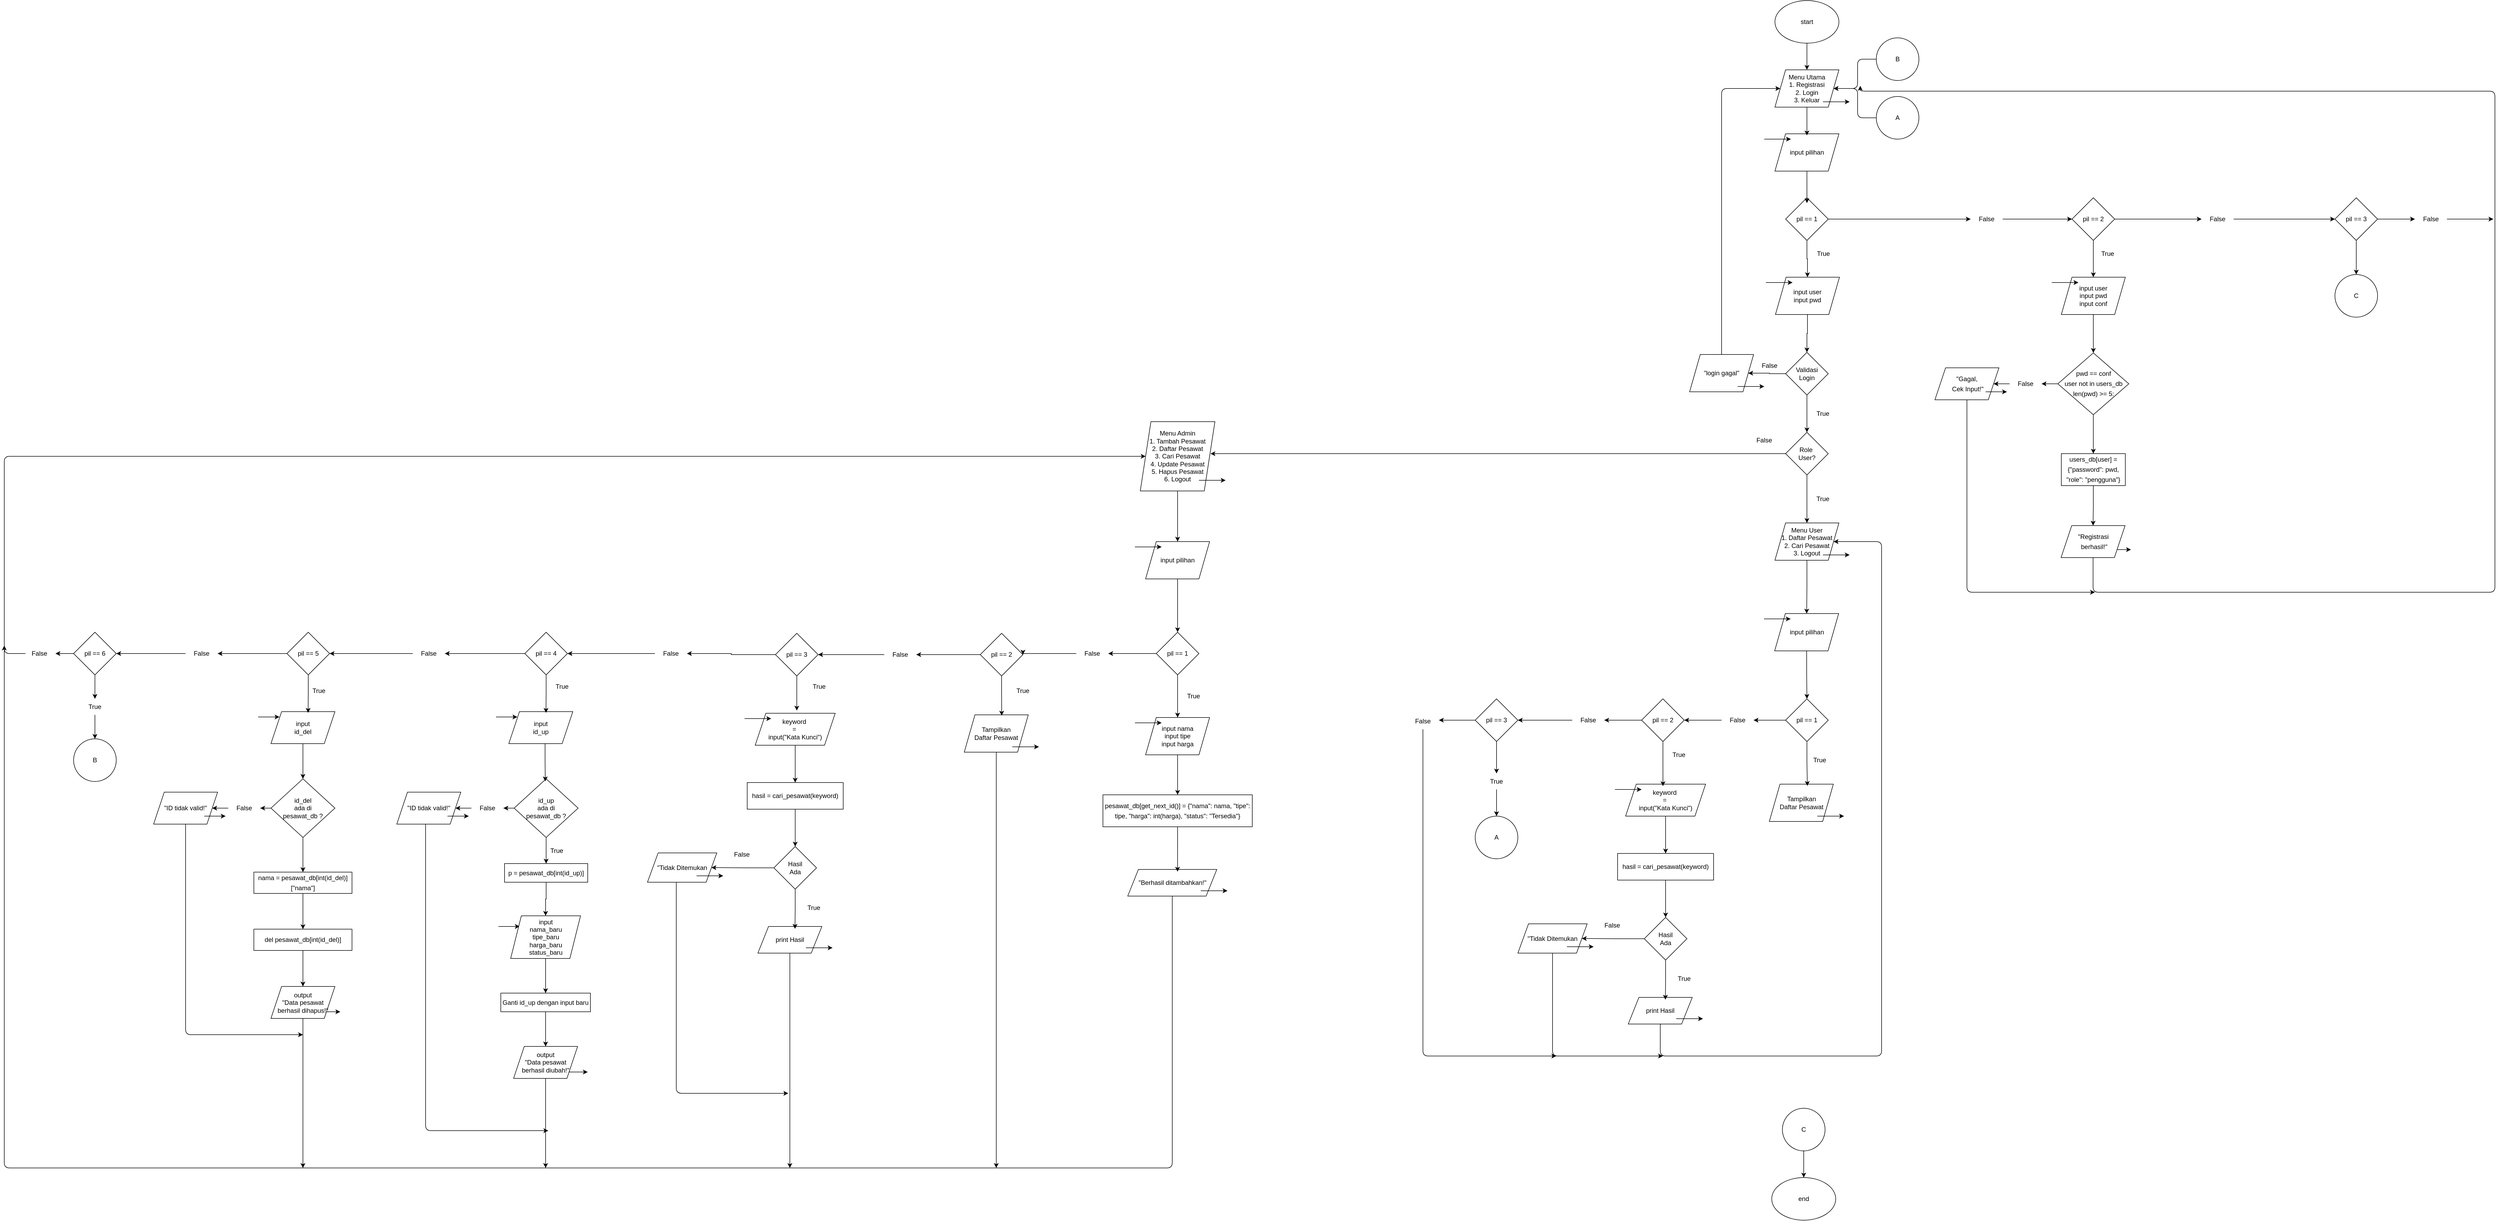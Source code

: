 <mxfile version="28.2.8">
  <diagram name="Page-1" id="VSiP9FKWu95p2uB7v_wY">
    <mxGraphModel grid="1" page="1" gridSize="10" guides="1" tooltips="1" connect="1" arrows="1" fold="1" pageScale="1" pageWidth="827" pageHeight="1169" math="0" shadow="0">
      <root>
        <mxCell id="0" />
        <mxCell id="1" parent="0" />
        <mxCell id="2EoAh76wl352ps_wHUs4-4" style="edgeStyle=orthogonalEdgeStyle;rounded=0;orthogonalLoop=1;jettySize=auto;html=1;" edge="1" parent="1" source="UjnauhuljbAaauEcyD-6-1" target="2EoAh76wl352ps_wHUs4-2">
          <mxGeometry relative="1" as="geometry" />
        </mxCell>
        <mxCell id="UjnauhuljbAaauEcyD-6-1" value="start" style="ellipse;whiteSpace=wrap;html=1;" vertex="1" parent="1">
          <mxGeometry x="360" y="50" width="120" height="80" as="geometry" />
        </mxCell>
        <mxCell id="2EoAh76wl352ps_wHUs4-2" value="&lt;div&gt;Menu Utama&lt;/div&gt;1. Registrasi&lt;div&gt;2. Login&lt;/div&gt;&lt;div&gt;3. Keluar&lt;/div&gt;" style="shape=parallelogram;perimeter=parallelogramPerimeter;whiteSpace=wrap;html=1;fixedSize=1;" vertex="1" parent="1">
          <mxGeometry x="360" y="180" width="120" height="70" as="geometry" />
        </mxCell>
        <mxCell id="2EoAh76wl352ps_wHUs4-3" value="" style="edgeStyle=none;orthogonalLoop=1;jettySize=auto;html=1;rounded=0;" edge="1" parent="1">
          <mxGeometry width="100" relative="1" as="geometry">
            <mxPoint x="450" y="240" as="sourcePoint" />
            <mxPoint x="500" y="240" as="targetPoint" />
            <Array as="points" />
          </mxGeometry>
        </mxCell>
        <mxCell id="2EoAh76wl352ps_wHUs4-5" value="&lt;div&gt;input pilihan&lt;/div&gt;" style="shape=parallelogram;perimeter=parallelogramPerimeter;whiteSpace=wrap;html=1;fixedSize=1;" vertex="1" parent="1">
          <mxGeometry x="360" y="300" width="120" height="70" as="geometry" />
        </mxCell>
        <mxCell id="2EoAh76wl352ps_wHUs4-6" value="" style="edgeStyle=none;orthogonalLoop=1;jettySize=auto;html=1;rounded=0;" edge="1" parent="1">
          <mxGeometry width="100" relative="1" as="geometry">
            <mxPoint x="340" y="310" as="sourcePoint" />
            <mxPoint x="390" y="310" as="targetPoint" />
            <Array as="points" />
          </mxGeometry>
        </mxCell>
        <mxCell id="2EoAh76wl352ps_wHUs4-7" style="edgeStyle=orthogonalEdgeStyle;rounded=0;orthogonalLoop=1;jettySize=auto;html=1;" edge="1" parent="1" source="2EoAh76wl352ps_wHUs4-2">
          <mxGeometry relative="1" as="geometry">
            <mxPoint x="420" y="303" as="targetPoint" />
            <Array as="points">
              <mxPoint x="420" y="303" />
            </Array>
          </mxGeometry>
        </mxCell>
        <mxCell id="2EoAh76wl352ps_wHUs4-8" style="edgeStyle=orthogonalEdgeStyle;rounded=1;orthogonalLoop=1;jettySize=auto;html=1;exitX=1;exitY=0.5;exitDx=0;exitDy=0;entryX=0;entryY=0.5;entryDx=0;entryDy=0;" edge="1" parent="1" source="2EoAh76wl352ps_wHUs4-12" target="2EoAh76wl352ps_wHUs4-11">
          <mxGeometry relative="1" as="geometry" />
        </mxCell>
        <mxCell id="2EoAh76wl352ps_wHUs4-22" style="edgeStyle=orthogonalEdgeStyle;rounded=0;orthogonalLoop=1;jettySize=auto;html=1;" edge="1" parent="1" source="2EoAh76wl352ps_wHUs4-9" target="2EoAh76wl352ps_wHUs4-19">
          <mxGeometry relative="1" as="geometry" />
        </mxCell>
        <mxCell id="2EoAh76wl352ps_wHUs4-9" value="pil == 1" style="rhombus;whiteSpace=wrap;html=1;rounded=0;" vertex="1" parent="1">
          <mxGeometry x="380" y="420" width="80" height="80" as="geometry" />
        </mxCell>
        <mxCell id="2EoAh76wl352ps_wHUs4-10" style="edgeStyle=orthogonalEdgeStyle;rounded=1;orthogonalLoop=1;jettySize=auto;html=1;exitX=1;exitY=0.5;exitDx=0;exitDy=0;entryX=0;entryY=0.5;entryDx=0;entryDy=0;" edge="1" parent="1" source="2EoAh76wl352ps_wHUs4-13" target="2EoAh76wl352ps_wHUs4-16">
          <mxGeometry relative="1" as="geometry" />
        </mxCell>
        <mxCell id="2EoAh76wl352ps_wHUs4-251" style="edgeStyle=orthogonalEdgeStyle;rounded=0;orthogonalLoop=1;jettySize=auto;html=1;entryX=0.5;entryY=0;entryDx=0;entryDy=0;" edge="1" parent="1" source="2EoAh76wl352ps_wHUs4-11" target="2EoAh76wl352ps_wHUs4-249">
          <mxGeometry relative="1" as="geometry" />
        </mxCell>
        <mxCell id="2EoAh76wl352ps_wHUs4-11" value="pil == 2" style="rhombus;whiteSpace=wrap;html=1;rounded=0;" vertex="1" parent="1">
          <mxGeometry x="917" y="420" width="80" height="80" as="geometry" />
        </mxCell>
        <mxCell id="2EoAh76wl352ps_wHUs4-15" style="edgeStyle=orthogonalEdgeStyle;rounded=0;orthogonalLoop=1;jettySize=auto;html=1;entryX=0;entryY=0.5;entryDx=0;entryDy=0;" edge="1" parent="1" source="2EoAh76wl352ps_wHUs4-14">
          <mxGeometry relative="1" as="geometry">
            <mxPoint x="1707" y="460" as="targetPoint" />
          </mxGeometry>
        </mxCell>
        <mxCell id="2EoAh76wl352ps_wHUs4-270" style="edgeStyle=orthogonalEdgeStyle;rounded=0;orthogonalLoop=1;jettySize=auto;html=1;entryX=0.5;entryY=0;entryDx=0;entryDy=0;" edge="1" parent="1" source="2EoAh76wl352ps_wHUs4-16" target="2EoAh76wl352ps_wHUs4-269">
          <mxGeometry relative="1" as="geometry" />
        </mxCell>
        <mxCell id="2EoAh76wl352ps_wHUs4-16" value="pil == 3" style="rhombus;whiteSpace=wrap;html=1;rounded=0;" vertex="1" parent="1">
          <mxGeometry x="1410" y="420" width="80" height="80" as="geometry" />
        </mxCell>
        <mxCell id="2EoAh76wl352ps_wHUs4-17" style="edgeStyle=orthogonalEdgeStyle;rounded=0;orthogonalLoop=1;jettySize=auto;html=1;entryX=0.5;entryY=0.125;entryDx=0;entryDy=0;entryPerimeter=0;" edge="1" parent="1" source="2EoAh76wl352ps_wHUs4-5" target="2EoAh76wl352ps_wHUs4-9">
          <mxGeometry relative="1" as="geometry" />
        </mxCell>
        <mxCell id="2EoAh76wl352ps_wHUs4-24" style="edgeStyle=orthogonalEdgeStyle;rounded=0;orthogonalLoop=1;jettySize=auto;html=1;" edge="1" parent="1" source="2EoAh76wl352ps_wHUs4-19" target="2EoAh76wl352ps_wHUs4-23">
          <mxGeometry relative="1" as="geometry" />
        </mxCell>
        <mxCell id="2EoAh76wl352ps_wHUs4-19" value="&lt;div&gt;input user&lt;/div&gt;&lt;div&gt;input pwd&lt;/div&gt;" style="shape=parallelogram;perimeter=parallelogramPerimeter;whiteSpace=wrap;html=1;fixedSize=1;" vertex="1" parent="1">
          <mxGeometry x="361" y="569" width="120" height="70" as="geometry" />
        </mxCell>
        <mxCell id="2EoAh76wl352ps_wHUs4-20" value="" style="edgeStyle=none;orthogonalLoop=1;jettySize=auto;html=1;rounded=0;" edge="1" parent="1">
          <mxGeometry width="100" relative="1" as="geometry">
            <mxPoint x="343" y="579" as="sourcePoint" />
            <mxPoint x="393" y="579" as="targetPoint" />
            <Array as="points" />
          </mxGeometry>
        </mxCell>
        <mxCell id="2EoAh76wl352ps_wHUs4-34" style="edgeStyle=orthogonalEdgeStyle;rounded=0;orthogonalLoop=1;jettySize=auto;html=1;" edge="1" parent="1" source="2EoAh76wl352ps_wHUs4-23" target="2EoAh76wl352ps_wHUs4-27">
          <mxGeometry relative="1" as="geometry" />
        </mxCell>
        <mxCell id="2EoAh76wl352ps_wHUs4-38" style="edgeStyle=orthogonalEdgeStyle;rounded=0;orthogonalLoop=1;jettySize=auto;html=1;" edge="1" parent="1" source="2EoAh76wl352ps_wHUs4-23" target="2EoAh76wl352ps_wHUs4-37">
          <mxGeometry relative="1" as="geometry" />
        </mxCell>
        <mxCell id="2EoAh76wl352ps_wHUs4-23" value="Validasi&lt;div&gt;Login&lt;/div&gt;" style="rhombus;whiteSpace=wrap;html=1;" vertex="1" parent="1">
          <mxGeometry x="380" y="710" width="80" height="80" as="geometry" />
        </mxCell>
        <mxCell id="2EoAh76wl352ps_wHUs4-25" value="True" style="text;html=1;align=center;verticalAlign=middle;whiteSpace=wrap;rounded=1;" vertex="1" parent="1">
          <mxGeometry x="421" y="510" width="60" height="30" as="geometry" />
        </mxCell>
        <mxCell id="2EoAh76wl352ps_wHUs4-26" value="False" style="text;html=1;align=center;verticalAlign=middle;whiteSpace=wrap;rounded=1;" vertex="1" parent="1">
          <mxGeometry x="320" y="720" width="60" height="30" as="geometry" />
        </mxCell>
        <mxCell id="2EoAh76wl352ps_wHUs4-36" style="edgeStyle=orthogonalEdgeStyle;rounded=1;orthogonalLoop=1;jettySize=auto;html=1;entryX=0;entryY=0.5;entryDx=0;entryDy=0;curved=0;" edge="1" parent="1" source="2EoAh76wl352ps_wHUs4-27" target="2EoAh76wl352ps_wHUs4-2">
          <mxGeometry relative="1" as="geometry">
            <Array as="points">
              <mxPoint x="260" y="215" />
            </Array>
          </mxGeometry>
        </mxCell>
        <mxCell id="2EoAh76wl352ps_wHUs4-27" value="&lt;div&gt;&quot;login gagal&quot;&lt;/div&gt;" style="shape=parallelogram;perimeter=parallelogramPerimeter;whiteSpace=wrap;html=1;fixedSize=1;" vertex="1" parent="1">
          <mxGeometry x="200" y="714" width="120" height="70" as="geometry" />
        </mxCell>
        <mxCell id="2EoAh76wl352ps_wHUs4-28" value="" style="edgeStyle=none;orthogonalLoop=1;jettySize=auto;html=1;rounded=0;" edge="1" parent="1">
          <mxGeometry width="100" relative="1" as="geometry">
            <mxPoint x="290" y="774" as="sourcePoint" />
            <mxPoint x="340" y="774" as="targetPoint" />
            <Array as="points" />
          </mxGeometry>
        </mxCell>
        <mxCell id="2EoAh76wl352ps_wHUs4-32" value="True" style="text;html=1;align=center;verticalAlign=middle;whiteSpace=wrap;rounded=1;" vertex="1" parent="1">
          <mxGeometry x="420" y="810" width="60" height="30" as="geometry" />
        </mxCell>
        <mxCell id="2EoAh76wl352ps_wHUs4-42" style="edgeStyle=orthogonalEdgeStyle;rounded=0;orthogonalLoop=1;jettySize=auto;html=1;entryX=0.5;entryY=0;entryDx=0;entryDy=0;" edge="1" parent="1" source="2EoAh76wl352ps_wHUs4-37" target="2EoAh76wl352ps_wHUs4-39">
          <mxGeometry relative="1" as="geometry" />
        </mxCell>
        <mxCell id="2EoAh76wl352ps_wHUs4-88" style="edgeStyle=orthogonalEdgeStyle;rounded=0;orthogonalLoop=1;jettySize=auto;html=1;entryX=0.941;entryY=0.462;entryDx=0;entryDy=0;entryPerimeter=0;" edge="1" parent="1" source="2EoAh76wl352ps_wHUs4-37" target="2EoAh76wl352ps_wHUs4-86">
          <mxGeometry relative="1" as="geometry">
            <mxPoint x="-690" y="900" as="targetPoint" />
          </mxGeometry>
        </mxCell>
        <mxCell id="2EoAh76wl352ps_wHUs4-37" value="Role&amp;nbsp;&lt;div&gt;&lt;span style=&quot;background-color: transparent; color: light-dark(rgb(0, 0, 0), rgb(255, 255, 255));&quot;&gt;User?&lt;/span&gt;&lt;/div&gt;" style="rhombus;whiteSpace=wrap;html=1;" vertex="1" parent="1">
          <mxGeometry x="380" y="860" width="80" height="80" as="geometry" />
        </mxCell>
        <mxCell id="2EoAh76wl352ps_wHUs4-39" value="&lt;div&gt;Menu User&lt;/div&gt;1. Daftar Pesawat&lt;div&gt;2. Cari Pesawat&lt;/div&gt;&lt;div&gt;3. Logout&lt;/div&gt;" style="shape=parallelogram;perimeter=parallelogramPerimeter;whiteSpace=wrap;html=1;fixedSize=1;" vertex="1" parent="1">
          <mxGeometry x="360" y="1030" width="120" height="70" as="geometry" />
        </mxCell>
        <mxCell id="2EoAh76wl352ps_wHUs4-40" value="" style="edgeStyle=none;orthogonalLoop=1;jettySize=auto;html=1;rounded=0;" edge="1" parent="1">
          <mxGeometry width="100" relative="1" as="geometry">
            <mxPoint x="450" y="1090" as="sourcePoint" />
            <mxPoint x="500" y="1090" as="targetPoint" />
            <Array as="points" />
          </mxGeometry>
        </mxCell>
        <mxCell id="2EoAh76wl352ps_wHUs4-41" value="True" style="text;html=1;align=center;verticalAlign=middle;whiteSpace=wrap;rounded=1;" vertex="1" parent="1">
          <mxGeometry x="420" y="970" width="60" height="30" as="geometry" />
        </mxCell>
        <mxCell id="2EoAh76wl352ps_wHUs4-48" style="edgeStyle=orthogonalEdgeStyle;rounded=0;orthogonalLoop=1;jettySize=auto;html=1;entryX=0.5;entryY=0;entryDx=0;entryDy=0;" edge="1" parent="1" source="2EoAh76wl352ps_wHUs4-43" target="2EoAh76wl352ps_wHUs4-46">
          <mxGeometry relative="1" as="geometry" />
        </mxCell>
        <mxCell id="2EoAh76wl352ps_wHUs4-43" value="&lt;div&gt;input pilihan&lt;/div&gt;" style="shape=parallelogram;perimeter=parallelogramPerimeter;whiteSpace=wrap;html=1;fixedSize=1;" vertex="1" parent="1">
          <mxGeometry x="359.5" y="1200" width="120" height="70" as="geometry" />
        </mxCell>
        <mxCell id="2EoAh76wl352ps_wHUs4-44" value="" style="edgeStyle=none;orthogonalLoop=1;jettySize=auto;html=1;rounded=0;" edge="1" parent="1">
          <mxGeometry width="100" relative="1" as="geometry">
            <mxPoint x="339.5" y="1210" as="sourcePoint" />
            <mxPoint x="389.5" y="1210" as="targetPoint" />
            <Array as="points" />
          </mxGeometry>
        </mxCell>
        <mxCell id="2EoAh76wl352ps_wHUs4-45" style="edgeStyle=orthogonalEdgeStyle;rounded=0;orthogonalLoop=1;jettySize=auto;html=1;entryX=0.5;entryY=0;entryDx=0;entryDy=0;" edge="1" parent="1" source="2EoAh76wl352ps_wHUs4-39" target="2EoAh76wl352ps_wHUs4-43">
          <mxGeometry relative="1" as="geometry">
            <mxPoint x="420" y="1200" as="targetPoint" />
          </mxGeometry>
        </mxCell>
        <mxCell id="2EoAh76wl352ps_wHUs4-53" style="edgeStyle=orthogonalEdgeStyle;rounded=0;orthogonalLoop=1;jettySize=auto;html=1;entryX=1;entryY=0.5;entryDx=0;entryDy=0;" edge="1" parent="1" source="2EoAh76wl352ps_wHUs4-62" target="2EoAh76wl352ps_wHUs4-52">
          <mxGeometry relative="1" as="geometry" />
        </mxCell>
        <mxCell id="2EoAh76wl352ps_wHUs4-46" value="pil == 1" style="rhombus;whiteSpace=wrap;html=1;rounded=0;" vertex="1" parent="1">
          <mxGeometry x="380" y="1360" width="80" height="80" as="geometry" />
        </mxCell>
        <mxCell id="2EoAh76wl352ps_wHUs4-47" value="False" style="text;html=1;align=center;verticalAlign=middle;whiteSpace=wrap;rounded=1;" vertex="1" parent="1">
          <mxGeometry x="25" y="1770" width="60" height="30" as="geometry" />
        </mxCell>
        <mxCell id="2EoAh76wl352ps_wHUs4-49" value="&lt;div&gt;Tampilkan&lt;/div&gt;&lt;div&gt;Daftar Pesawat&lt;/div&gt;" style="shape=parallelogram;perimeter=parallelogramPerimeter;whiteSpace=wrap;html=1;fixedSize=1;" vertex="1" parent="1">
          <mxGeometry x="349.5" y="1520" width="120" height="70" as="geometry" />
        </mxCell>
        <mxCell id="2EoAh76wl352ps_wHUs4-50" value="" style="edgeStyle=none;orthogonalLoop=1;jettySize=auto;html=1;rounded=0;" edge="1" parent="1">
          <mxGeometry width="100" relative="1" as="geometry">
            <mxPoint x="439.5" y="1580" as="sourcePoint" />
            <mxPoint x="489.5" y="1580" as="targetPoint" />
            <Array as="points" />
          </mxGeometry>
        </mxCell>
        <mxCell id="2EoAh76wl352ps_wHUs4-51" style="edgeStyle=orthogonalEdgeStyle;rounded=0;orthogonalLoop=1;jettySize=auto;html=1;entryX=0.594;entryY=0.047;entryDx=0;entryDy=0;entryPerimeter=0;" edge="1" parent="1" source="2EoAh76wl352ps_wHUs4-46" target="2EoAh76wl352ps_wHUs4-49">
          <mxGeometry relative="1" as="geometry" />
        </mxCell>
        <mxCell id="2EoAh76wl352ps_wHUs4-74" style="edgeStyle=orthogonalEdgeStyle;rounded=0;orthogonalLoop=1;jettySize=auto;html=1;entryX=1;entryY=0.5;entryDx=0;entryDy=0;" edge="1" parent="1" source="2EoAh76wl352ps_wHUs4-75" target="2EoAh76wl352ps_wHUs4-73">
          <mxGeometry relative="1" as="geometry" />
        </mxCell>
        <mxCell id="2EoAh76wl352ps_wHUs4-52" value="pil == 2" style="rhombus;whiteSpace=wrap;html=1;rounded=0;" vertex="1" parent="1">
          <mxGeometry x="110" y="1360" width="80" height="80" as="geometry" />
        </mxCell>
        <mxCell id="2EoAh76wl352ps_wHUs4-59" value="" style="edgeStyle=orthogonalEdgeStyle;rounded=0;orthogonalLoop=1;jettySize=auto;html=1;" edge="1" parent="1" source="2EoAh76wl352ps_wHUs4-54" target="2EoAh76wl352ps_wHUs4-58">
          <mxGeometry relative="1" as="geometry" />
        </mxCell>
        <mxCell id="2EoAh76wl352ps_wHUs4-54" value="keyword&amp;nbsp;&lt;div&gt;=&amp;nbsp;&lt;div&gt;input(&quot;Kata Kunci&quot;)&lt;/div&gt;&lt;/div&gt;" style="shape=parallelogram;perimeter=parallelogramPerimeter;whiteSpace=wrap;html=1;fixedSize=1;" vertex="1" parent="1">
          <mxGeometry x="80" y="1520" width="150" height="60" as="geometry" />
        </mxCell>
        <mxCell id="2EoAh76wl352ps_wHUs4-55" value="" style="edgeStyle=none;orthogonalLoop=1;jettySize=auto;html=1;rounded=0;" edge="1" parent="1">
          <mxGeometry width="100" relative="1" as="geometry">
            <mxPoint x="60" y="1530" as="sourcePoint" />
            <mxPoint x="110" y="1530" as="targetPoint" />
            <Array as="points" />
          </mxGeometry>
        </mxCell>
        <mxCell id="2EoAh76wl352ps_wHUs4-56" style="edgeStyle=orthogonalEdgeStyle;rounded=0;orthogonalLoop=1;jettySize=auto;html=1;entryX=0.467;entryY=0.062;entryDx=0;entryDy=0;entryPerimeter=0;" edge="1" parent="1" source="2EoAh76wl352ps_wHUs4-52" target="2EoAh76wl352ps_wHUs4-54">
          <mxGeometry relative="1" as="geometry" />
        </mxCell>
        <mxCell id="2EoAh76wl352ps_wHUs4-61" style="edgeStyle=orthogonalEdgeStyle;rounded=0;orthogonalLoop=1;jettySize=auto;html=1;" edge="1" parent="1" source="2EoAh76wl352ps_wHUs4-58" target="2EoAh76wl352ps_wHUs4-60">
          <mxGeometry relative="1" as="geometry" />
        </mxCell>
        <mxCell id="2EoAh76wl352ps_wHUs4-58" value="hasil = cari_pesawat(keyword)" style="rounded=0;whiteSpace=wrap;html=1;" vertex="1" parent="1">
          <mxGeometry x="65" y="1650" width="180" height="50" as="geometry" />
        </mxCell>
        <mxCell id="2EoAh76wl352ps_wHUs4-72" style="edgeStyle=orthogonalEdgeStyle;rounded=0;orthogonalLoop=1;jettySize=auto;html=1;entryX=1;entryY=0.5;entryDx=0;entryDy=0;" edge="1" parent="1" source="2EoAh76wl352ps_wHUs4-60" target="2EoAh76wl352ps_wHUs4-70">
          <mxGeometry relative="1" as="geometry" />
        </mxCell>
        <mxCell id="2EoAh76wl352ps_wHUs4-60" value="Hasil&lt;div&gt;Ada&lt;/div&gt;" style="rhombus;whiteSpace=wrap;html=1;" vertex="1" parent="1">
          <mxGeometry x="115" y="1770" width="80" height="80" as="geometry" />
        </mxCell>
        <mxCell id="2EoAh76wl352ps_wHUs4-63" value="True" style="text;html=1;align=center;verticalAlign=middle;whiteSpace=wrap;rounded=1;" vertex="1" parent="1">
          <mxGeometry x="414" y="1460" width="60" height="30" as="geometry" />
        </mxCell>
        <mxCell id="2EoAh76wl352ps_wHUs4-64" value="True" style="text;html=1;align=center;verticalAlign=middle;whiteSpace=wrap;rounded=1;" vertex="1" parent="1">
          <mxGeometry x="150" y="1450" width="60" height="30" as="geometry" />
        </mxCell>
        <mxCell id="2EoAh76wl352ps_wHUs4-65" value="False" style="text;html=1;align=center;verticalAlign=middle;whiteSpace=wrap;rounded=1;" vertex="1" parent="1">
          <mxGeometry x="310" y="860" width="60" height="30" as="geometry" />
        </mxCell>
        <mxCell id="2EoAh76wl352ps_wHUs4-66" value="True" style="text;html=1;align=center;verticalAlign=middle;whiteSpace=wrap;rounded=1;" vertex="1" parent="1">
          <mxGeometry x="160" y="1870" width="60" height="30" as="geometry" />
        </mxCell>
        <mxCell id="2EoAh76wl352ps_wHUs4-209" style="edgeStyle=orthogonalEdgeStyle;rounded=1;orthogonalLoop=1;jettySize=auto;html=1;entryX=1;entryY=0.5;entryDx=0;entryDy=0;curved=0;" edge="1" parent="1" source="2EoAh76wl352ps_wHUs4-67" target="2EoAh76wl352ps_wHUs4-39">
          <mxGeometry relative="1" as="geometry">
            <mxPoint x="850" y="1920" as="targetPoint" />
            <Array as="points">
              <mxPoint x="145" y="2030" />
              <mxPoint x="560" y="2030" />
              <mxPoint x="560" y="1065" />
            </Array>
          </mxGeometry>
        </mxCell>
        <mxCell id="2EoAh76wl352ps_wHUs4-67" value="print Hasil" style="shape=parallelogram;perimeter=parallelogramPerimeter;whiteSpace=wrap;html=1;fixedSize=1;" vertex="1" parent="1">
          <mxGeometry x="85" y="1920" width="120" height="50" as="geometry" />
        </mxCell>
        <mxCell id="2EoAh76wl352ps_wHUs4-68" value="" style="edgeStyle=none;orthogonalLoop=1;jettySize=auto;html=1;rounded=0;" edge="1" parent="1">
          <mxGeometry width="100" relative="1" as="geometry">
            <mxPoint x="175" y="1960" as="sourcePoint" />
            <mxPoint x="225" y="1960" as="targetPoint" />
            <Array as="points" />
          </mxGeometry>
        </mxCell>
        <mxCell id="2EoAh76wl352ps_wHUs4-69" style="edgeStyle=orthogonalEdgeStyle;rounded=0;orthogonalLoop=1;jettySize=auto;html=1;entryX=0.58;entryY=0.087;entryDx=0;entryDy=0;entryPerimeter=0;" edge="1" parent="1" source="2EoAh76wl352ps_wHUs4-60" target="2EoAh76wl352ps_wHUs4-67">
          <mxGeometry relative="1" as="geometry" />
        </mxCell>
        <mxCell id="2EoAh76wl352ps_wHUs4-210" style="edgeStyle=orthogonalEdgeStyle;rounded=1;orthogonalLoop=1;jettySize=auto;html=1;curved=0;" edge="1" parent="1" source="2EoAh76wl352ps_wHUs4-70">
          <mxGeometry relative="1" as="geometry">
            <mxPoint x="150" y="2030" as="targetPoint" />
            <Array as="points">
              <mxPoint x="-57" y="2030" />
            </Array>
          </mxGeometry>
        </mxCell>
        <mxCell id="2EoAh76wl352ps_wHUs4-70" value="&quot;Tidak Ditemukan" style="shape=parallelogram;perimeter=parallelogramPerimeter;whiteSpace=wrap;html=1;fixedSize=1;" vertex="1" parent="1">
          <mxGeometry x="-122" y="1782" width="130" height="55" as="geometry" />
        </mxCell>
        <mxCell id="2EoAh76wl352ps_wHUs4-71" value="" style="edgeStyle=none;orthogonalLoop=1;jettySize=auto;html=1;rounded=0;" edge="1" parent="1">
          <mxGeometry width="100" relative="1" as="geometry">
            <mxPoint x="-30" y="1825" as="sourcePoint" />
            <mxPoint x="20" y="1825" as="targetPoint" />
            <Array as="points" />
          </mxGeometry>
        </mxCell>
        <mxCell id="2EoAh76wl352ps_wHUs4-212" style="edgeStyle=orthogonalEdgeStyle;rounded=1;orthogonalLoop=1;jettySize=auto;html=1;curved=0;" edge="1" parent="1" source="2EoAh76wl352ps_wHUs4-211">
          <mxGeometry relative="1" as="geometry">
            <mxPoint x="-50" y="2030" as="targetPoint" />
            <Array as="points">
              <mxPoint x="-300" y="2030" />
            </Array>
          </mxGeometry>
        </mxCell>
        <mxCell id="2EoAh76wl352ps_wHUs4-216" style="edgeStyle=orthogonalEdgeStyle;rounded=0;orthogonalLoop=1;jettySize=auto;html=1;entryX=0.5;entryY=0;entryDx=0;entryDy=0;" edge="1" parent="1" source="2EoAh76wl352ps_wHUs4-214" target="2EoAh76wl352ps_wHUs4-215">
          <mxGeometry relative="1" as="geometry">
            <Array as="points">
              <mxPoint x="-162" y="1570" />
              <mxPoint x="-162" y="1570" />
            </Array>
          </mxGeometry>
        </mxCell>
        <mxCell id="2EoAh76wl352ps_wHUs4-73" value="pil == 3" style="rhombus;whiteSpace=wrap;html=1;rounded=0;" vertex="1" parent="1">
          <mxGeometry x="-202" y="1360" width="80" height="80" as="geometry" />
        </mxCell>
        <mxCell id="2EoAh76wl352ps_wHUs4-81" value="" style="edgeStyle=orthogonalEdgeStyle;rounded=0;orthogonalLoop=1;jettySize=auto;html=1;entryX=1;entryY=0.5;entryDx=0;entryDy=0;" edge="1" parent="1" source="2EoAh76wl352ps_wHUs4-52" target="2EoAh76wl352ps_wHUs4-75">
          <mxGeometry relative="1" as="geometry">
            <mxPoint x="110" y="1400" as="sourcePoint" />
            <mxPoint x="-80" y="1400" as="targetPoint" />
          </mxGeometry>
        </mxCell>
        <mxCell id="2EoAh76wl352ps_wHUs4-75" value="False" style="text;html=1;align=center;verticalAlign=middle;whiteSpace=wrap;rounded=1;" vertex="1" parent="1">
          <mxGeometry x="-20" y="1385" width="60" height="30" as="geometry" />
        </mxCell>
        <mxCell id="2EoAh76wl352ps_wHUs4-83" value="" style="edgeStyle=orthogonalEdgeStyle;rounded=0;orthogonalLoop=1;jettySize=auto;html=1;entryX=1;entryY=0.5;entryDx=0;entryDy=0;" edge="1" parent="1" source="2EoAh76wl352ps_wHUs4-46" target="2EoAh76wl352ps_wHUs4-62">
          <mxGeometry relative="1" as="geometry">
            <mxPoint x="380" y="1400" as="sourcePoint" />
            <mxPoint x="190" y="1400" as="targetPoint" />
          </mxGeometry>
        </mxCell>
        <mxCell id="2EoAh76wl352ps_wHUs4-62" value="False" style="text;html=1;align=center;verticalAlign=middle;whiteSpace=wrap;rounded=1;" vertex="1" parent="1">
          <mxGeometry x="260" y="1385" width="60" height="30" as="geometry" />
        </mxCell>
        <mxCell id="2EoAh76wl352ps_wHUs4-84" value="" style="edgeStyle=orthogonalEdgeStyle;rounded=1;orthogonalLoop=1;jettySize=auto;html=1;exitX=1;exitY=0.5;exitDx=0;exitDy=0;entryX=0;entryY=0.5;entryDx=0;entryDy=0;" edge="1" parent="1" source="2EoAh76wl352ps_wHUs4-9" target="2EoAh76wl352ps_wHUs4-12">
          <mxGeometry relative="1" as="geometry">
            <mxPoint x="460" y="460" as="sourcePoint" />
            <mxPoint x="790" y="460" as="targetPoint" />
          </mxGeometry>
        </mxCell>
        <mxCell id="2EoAh76wl352ps_wHUs4-12" value="False" style="text;html=1;align=center;verticalAlign=middle;whiteSpace=wrap;rounded=1;" vertex="1" parent="1">
          <mxGeometry x="727" y="445" width="60" height="30" as="geometry" />
        </mxCell>
        <mxCell id="2EoAh76wl352ps_wHUs4-93" style="edgeStyle=orthogonalEdgeStyle;rounded=0;orthogonalLoop=1;jettySize=auto;html=1;entryX=0.5;entryY=0;entryDx=0;entryDy=0;" edge="1" parent="1" source="2EoAh76wl352ps_wHUs4-86" target="2EoAh76wl352ps_wHUs4-91">
          <mxGeometry relative="1" as="geometry" />
        </mxCell>
        <mxCell id="2EoAh76wl352ps_wHUs4-86" value="&lt;div&gt;Menu Admin&lt;/div&gt;1. Tambah Pesawat&lt;div&gt;2. Daftar Pesawat&lt;/div&gt;&lt;div&gt;3. Cari Pesawat&lt;/div&gt;&lt;div&gt;4. Update Pesawat&lt;/div&gt;&lt;div&gt;5. Hapus Pesawat&lt;/div&gt;&lt;div&gt;6. Logout&lt;/div&gt;" style="shape=parallelogram;perimeter=parallelogramPerimeter;whiteSpace=wrap;html=1;fixedSize=1;" vertex="1" parent="1">
          <mxGeometry x="-830" y="840" width="140" height="130" as="geometry" />
        </mxCell>
        <mxCell id="2EoAh76wl352ps_wHUs4-87" value="" style="edgeStyle=none;orthogonalLoop=1;jettySize=auto;html=1;rounded=0;" edge="1" parent="1">
          <mxGeometry width="100" relative="1" as="geometry">
            <mxPoint x="-720" y="950" as="sourcePoint" />
            <mxPoint x="-670" y="950" as="targetPoint" />
            <Array as="points" />
          </mxGeometry>
        </mxCell>
        <mxCell id="2EoAh76wl352ps_wHUs4-97" style="edgeStyle=orthogonalEdgeStyle;rounded=0;orthogonalLoop=1;jettySize=auto;html=1;entryX=0.5;entryY=0;entryDx=0;entryDy=0;" edge="1" parent="1" source="2EoAh76wl352ps_wHUs4-89" target="2EoAh76wl352ps_wHUs4-95">
          <mxGeometry relative="1" as="geometry" />
        </mxCell>
        <mxCell id="2EoAh76wl352ps_wHUs4-199" style="edgeStyle=orthogonalEdgeStyle;rounded=0;orthogonalLoop=1;jettySize=auto;html=1;entryX=1;entryY=0.5;entryDx=0;entryDy=0;" edge="1" parent="1" source="2EoAh76wl352ps_wHUs4-101" target="2EoAh76wl352ps_wHUs4-103">
          <mxGeometry relative="1" as="geometry">
            <Array as="points">
              <mxPoint x="-1050" y="1275" />
            </Array>
          </mxGeometry>
        </mxCell>
        <mxCell id="2EoAh76wl352ps_wHUs4-89" value="pil == 1" style="rhombus;whiteSpace=wrap;html=1;rounded=0;" vertex="1" parent="1">
          <mxGeometry x="-800" y="1235" width="80" height="80" as="geometry" />
        </mxCell>
        <mxCell id="2EoAh76wl352ps_wHUs4-94" style="edgeStyle=orthogonalEdgeStyle;rounded=0;orthogonalLoop=1;jettySize=auto;html=1;entryX=0.5;entryY=0;entryDx=0;entryDy=0;" edge="1" parent="1" source="2EoAh76wl352ps_wHUs4-91" target="2EoAh76wl352ps_wHUs4-89">
          <mxGeometry relative="1" as="geometry" />
        </mxCell>
        <mxCell id="2EoAh76wl352ps_wHUs4-91" value="&lt;div&gt;input pilihan&lt;/div&gt;" style="shape=parallelogram;perimeter=parallelogramPerimeter;whiteSpace=wrap;html=1;fixedSize=1;" vertex="1" parent="1">
          <mxGeometry x="-820" y="1065" width="120" height="70" as="geometry" />
        </mxCell>
        <mxCell id="2EoAh76wl352ps_wHUs4-92" value="" style="edgeStyle=none;orthogonalLoop=1;jettySize=auto;html=1;rounded=0;" edge="1" parent="1">
          <mxGeometry width="100" relative="1" as="geometry">
            <mxPoint x="-840" y="1075" as="sourcePoint" />
            <mxPoint x="-790" y="1075" as="targetPoint" />
            <Array as="points" />
          </mxGeometry>
        </mxCell>
        <mxCell id="2EoAh76wl352ps_wHUs4-99" style="edgeStyle=orthogonalEdgeStyle;rounded=0;orthogonalLoop=1;jettySize=auto;html=1;entryX=0.5;entryY=0;entryDx=0;entryDy=0;" edge="1" parent="1" source="2EoAh76wl352ps_wHUs4-95" target="2EoAh76wl352ps_wHUs4-98">
          <mxGeometry relative="1" as="geometry" />
        </mxCell>
        <mxCell id="2EoAh76wl352ps_wHUs4-95" value="&lt;div&gt;input nama&lt;/div&gt;&lt;div&gt;input tipe&lt;/div&gt;&lt;div&gt;input harga&lt;/div&gt;" style="shape=parallelogram;perimeter=parallelogramPerimeter;whiteSpace=wrap;html=1;fixedSize=1;" vertex="1" parent="1">
          <mxGeometry x="-820" y="1395" width="120" height="70" as="geometry" />
        </mxCell>
        <mxCell id="2EoAh76wl352ps_wHUs4-96" value="" style="edgeStyle=none;orthogonalLoop=1;jettySize=auto;html=1;rounded=0;" edge="1" parent="1">
          <mxGeometry width="100" relative="1" as="geometry">
            <mxPoint x="-840" y="1405" as="sourcePoint" />
            <mxPoint x="-790" y="1405" as="targetPoint" />
            <Array as="points" />
          </mxGeometry>
        </mxCell>
        <mxCell id="2EoAh76wl352ps_wHUs4-98" value="&lt;div style=&quot;line-height: 19px;&quot;&gt;pesawat_db[get_next_id()] = {&quot;nama&quot;: nama, &quot;tipe&quot;: tipe, &quot;harga&quot;: int(harga), &quot;status&quot;: &quot;Tersedia&quot;}&lt;/div&gt;" style="rounded=0;whiteSpace=wrap;html=1;" vertex="1" parent="1">
          <mxGeometry x="-900" y="1540" width="280" height="60" as="geometry" />
        </mxCell>
        <mxCell id="2EoAh76wl352ps_wHUs4-102" value="True" style="text;html=1;align=center;verticalAlign=middle;whiteSpace=wrap;rounded=1;" vertex="1" parent="1">
          <mxGeometry x="-760" y="1340" width="60" height="30" as="geometry" />
        </mxCell>
        <mxCell id="2EoAh76wl352ps_wHUs4-200" style="edgeStyle=orthogonalEdgeStyle;rounded=0;orthogonalLoop=1;jettySize=auto;html=1;entryX=1;entryY=0.5;entryDx=0;entryDy=0;" edge="1" parent="1" source="2EoAh76wl352ps_wHUs4-114" target="2EoAh76wl352ps_wHUs4-111">
          <mxGeometry relative="1" as="geometry" />
        </mxCell>
        <mxCell id="2EoAh76wl352ps_wHUs4-103" value="pil == 2" style="rhombus;whiteSpace=wrap;html=1;rounded=0;" vertex="1" parent="1">
          <mxGeometry x="-1130" y="1237" width="80" height="80" as="geometry" />
        </mxCell>
        <mxCell id="2EoAh76wl352ps_wHUs4-236" style="edgeStyle=orthogonalEdgeStyle;rounded=1;orthogonalLoop=1;jettySize=auto;html=1;curved=0;" edge="1" parent="1" source="2EoAh76wl352ps_wHUs4-104">
          <mxGeometry relative="1" as="geometry">
            <mxPoint x="-2960" y="1260" as="targetPoint" />
            <Array as="points">
              <mxPoint x="-770" y="2240" />
              <mxPoint x="-2960" y="2240" />
            </Array>
          </mxGeometry>
        </mxCell>
        <mxCell id="2EoAh76wl352ps_wHUs4-104" value="&lt;div style=&quot;line-height: 19px;&quot;&gt;&quot;Berhasil ditambahkan!&quot;&lt;/div&gt;" style="shape=parallelogram;perimeter=parallelogramPerimeter;whiteSpace=wrap;html=1;fixedSize=1;" vertex="1" parent="1">
          <mxGeometry x="-853.5" y="1680" width="167" height="50" as="geometry" />
        </mxCell>
        <mxCell id="2EoAh76wl352ps_wHUs4-105" value="" style="edgeStyle=none;orthogonalLoop=1;jettySize=auto;html=1;rounded=0;" edge="1" parent="1">
          <mxGeometry width="100" relative="1" as="geometry">
            <mxPoint x="-716.5" y="1720" as="sourcePoint" />
            <mxPoint x="-666.5" y="1720" as="targetPoint" />
            <Array as="points" />
          </mxGeometry>
        </mxCell>
        <mxCell id="2EoAh76wl352ps_wHUs4-106" style="edgeStyle=orthogonalEdgeStyle;rounded=0;orthogonalLoop=1;jettySize=auto;html=1;entryX=0.559;entryY=0.084;entryDx=0;entryDy=0;entryPerimeter=0;" edge="1" parent="1" source="2EoAh76wl352ps_wHUs4-98" target="2EoAh76wl352ps_wHUs4-104">
          <mxGeometry relative="1" as="geometry" />
        </mxCell>
        <mxCell id="2EoAh76wl352ps_wHUs4-237" style="edgeStyle=orthogonalEdgeStyle;rounded=0;orthogonalLoop=1;jettySize=auto;html=1;" edge="1" parent="1" source="2EoAh76wl352ps_wHUs4-108">
          <mxGeometry relative="1" as="geometry">
            <mxPoint x="-1100" y="2240" as="targetPoint" />
          </mxGeometry>
        </mxCell>
        <mxCell id="2EoAh76wl352ps_wHUs4-108" value="&lt;div&gt;Tampilkan&lt;/div&gt;&lt;div&gt;Daftar Pesawat&lt;/div&gt;" style="shape=parallelogram;perimeter=parallelogramPerimeter;whiteSpace=wrap;html=1;fixedSize=1;" vertex="1" parent="1">
          <mxGeometry x="-1160" y="1390" width="120" height="70" as="geometry" />
        </mxCell>
        <mxCell id="2EoAh76wl352ps_wHUs4-109" value="" style="edgeStyle=none;orthogonalLoop=1;jettySize=auto;html=1;rounded=0;" edge="1" parent="1">
          <mxGeometry width="100" relative="1" as="geometry">
            <mxPoint x="-1070" y="1450" as="sourcePoint" />
            <mxPoint x="-1020" y="1450" as="targetPoint" />
            <Array as="points" />
          </mxGeometry>
        </mxCell>
        <mxCell id="2EoAh76wl352ps_wHUs4-110" style="edgeStyle=orthogonalEdgeStyle;rounded=0;orthogonalLoop=1;jettySize=auto;html=1;entryX=0.585;entryY=0.02;entryDx=0;entryDy=0;entryPerimeter=0;" edge="1" parent="1" source="2EoAh76wl352ps_wHUs4-103" target="2EoAh76wl352ps_wHUs4-108">
          <mxGeometry relative="1" as="geometry" />
        </mxCell>
        <mxCell id="2EoAh76wl352ps_wHUs4-132" style="edgeStyle=orthogonalEdgeStyle;rounded=0;orthogonalLoop=1;jettySize=auto;html=1;" edge="1" parent="1" source="2EoAh76wl352ps_wHUs4-111">
          <mxGeometry relative="1" as="geometry">
            <mxPoint x="-1474.0" y="1382" as="targetPoint" />
          </mxGeometry>
        </mxCell>
        <mxCell id="2EoAh76wl352ps_wHUs4-137" style="edgeStyle=orthogonalEdgeStyle;rounded=0;orthogonalLoop=1;jettySize=auto;html=1;" edge="1" parent="1" source="2EoAh76wl352ps_wHUs4-138" target="2EoAh76wl352ps_wHUs4-136">
          <mxGeometry relative="1" as="geometry" />
        </mxCell>
        <mxCell id="2EoAh76wl352ps_wHUs4-111" value="pil == 3" style="rhombus;whiteSpace=wrap;html=1;rounded=0;" vertex="1" parent="1">
          <mxGeometry x="-1514" y="1237" width="80" height="80" as="geometry" />
        </mxCell>
        <mxCell id="2EoAh76wl352ps_wHUs4-116" value="True" style="text;html=1;align=center;verticalAlign=middle;whiteSpace=wrap;rounded=1;" vertex="1" parent="1">
          <mxGeometry x="-1080" y="1330" width="60" height="30" as="geometry" />
        </mxCell>
        <mxCell id="2EoAh76wl352ps_wHUs4-117" value="False" style="text;html=1;align=center;verticalAlign=middle;whiteSpace=wrap;rounded=1;" vertex="1" parent="1">
          <mxGeometry x="-1607" y="1637" width="60" height="30" as="geometry" />
        </mxCell>
        <mxCell id="2EoAh76wl352ps_wHUs4-118" value="" style="edgeStyle=orthogonalEdgeStyle;rounded=0;orthogonalLoop=1;jettySize=auto;html=1;" edge="1" parent="1" source="2EoAh76wl352ps_wHUs4-119" target="2EoAh76wl352ps_wHUs4-122">
          <mxGeometry relative="1" as="geometry" />
        </mxCell>
        <mxCell id="2EoAh76wl352ps_wHUs4-119" value="keyword&amp;nbsp;&lt;div&gt;=&amp;nbsp;&lt;div&gt;input(&quot;Kata Kunci&quot;)&lt;/div&gt;&lt;/div&gt;" style="shape=parallelogram;perimeter=parallelogramPerimeter;whiteSpace=wrap;html=1;fixedSize=1;" vertex="1" parent="1">
          <mxGeometry x="-1552" y="1387" width="150" height="60" as="geometry" />
        </mxCell>
        <mxCell id="2EoAh76wl352ps_wHUs4-120" value="" style="edgeStyle=none;orthogonalLoop=1;jettySize=auto;html=1;rounded=0;" edge="1" parent="1">
          <mxGeometry width="100" relative="1" as="geometry">
            <mxPoint x="-1572" y="1397" as="sourcePoint" />
            <mxPoint x="-1522" y="1397" as="targetPoint" />
            <Array as="points" />
          </mxGeometry>
        </mxCell>
        <mxCell id="2EoAh76wl352ps_wHUs4-121" style="edgeStyle=orthogonalEdgeStyle;rounded=0;orthogonalLoop=1;jettySize=auto;html=1;" edge="1" parent="1" source="2EoAh76wl352ps_wHUs4-122" target="2EoAh76wl352ps_wHUs4-124">
          <mxGeometry relative="1" as="geometry" />
        </mxCell>
        <mxCell id="2EoAh76wl352ps_wHUs4-122" value="hasil = cari_pesawat(keyword)" style="rounded=0;whiteSpace=wrap;html=1;" vertex="1" parent="1">
          <mxGeometry x="-1567" y="1517" width="180" height="50" as="geometry" />
        </mxCell>
        <mxCell id="2EoAh76wl352ps_wHUs4-123" style="edgeStyle=orthogonalEdgeStyle;rounded=0;orthogonalLoop=1;jettySize=auto;html=1;entryX=1;entryY=0.5;entryDx=0;entryDy=0;" edge="1" parent="1" source="2EoAh76wl352ps_wHUs4-124" target="2EoAh76wl352ps_wHUs4-130">
          <mxGeometry relative="1" as="geometry" />
        </mxCell>
        <mxCell id="2EoAh76wl352ps_wHUs4-124" value="Hasil&lt;div&gt;Ada&lt;/div&gt;" style="rhombus;whiteSpace=wrap;html=1;" vertex="1" parent="1">
          <mxGeometry x="-1517" y="1637" width="80" height="80" as="geometry" />
        </mxCell>
        <mxCell id="2EoAh76wl352ps_wHUs4-125" value="True" style="text;html=1;align=center;verticalAlign=middle;whiteSpace=wrap;rounded=1;" vertex="1" parent="1">
          <mxGeometry x="-1472" y="1737" width="60" height="30" as="geometry" />
        </mxCell>
        <mxCell id="2EoAh76wl352ps_wHUs4-238" style="edgeStyle=orthogonalEdgeStyle;rounded=0;orthogonalLoop=1;jettySize=auto;html=1;" edge="1" parent="1" source="2EoAh76wl352ps_wHUs4-126">
          <mxGeometry relative="1" as="geometry">
            <mxPoint x="-1487" y="2240" as="targetPoint" />
          </mxGeometry>
        </mxCell>
        <mxCell id="2EoAh76wl352ps_wHUs4-126" value="print Hasil" style="shape=parallelogram;perimeter=parallelogramPerimeter;whiteSpace=wrap;html=1;fixedSize=1;" vertex="1" parent="1">
          <mxGeometry x="-1547" y="1787" width="120" height="50" as="geometry" />
        </mxCell>
        <mxCell id="2EoAh76wl352ps_wHUs4-127" value="" style="edgeStyle=none;orthogonalLoop=1;jettySize=auto;html=1;rounded=0;" edge="1" parent="1">
          <mxGeometry width="100" relative="1" as="geometry">
            <mxPoint x="-1457" y="1827" as="sourcePoint" />
            <mxPoint x="-1407" y="1827" as="targetPoint" />
            <Array as="points" />
          </mxGeometry>
        </mxCell>
        <mxCell id="2EoAh76wl352ps_wHUs4-128" style="edgeStyle=orthogonalEdgeStyle;rounded=0;orthogonalLoop=1;jettySize=auto;html=1;entryX=0.58;entryY=0.087;entryDx=0;entryDy=0;entryPerimeter=0;" edge="1" parent="1" source="2EoAh76wl352ps_wHUs4-124" target="2EoAh76wl352ps_wHUs4-126">
          <mxGeometry relative="1" as="geometry" />
        </mxCell>
        <mxCell id="2EoAh76wl352ps_wHUs4-244" style="edgeStyle=orthogonalEdgeStyle;rounded=1;orthogonalLoop=1;jettySize=auto;html=1;curved=0;" edge="1" parent="1" source="2EoAh76wl352ps_wHUs4-130">
          <mxGeometry relative="1" as="geometry">
            <mxPoint x="-1490" y="2100" as="targetPoint" />
            <Array as="points">
              <mxPoint x="-1700" y="2100" />
            </Array>
          </mxGeometry>
        </mxCell>
        <mxCell id="2EoAh76wl352ps_wHUs4-130" value="&quot;Tidak Ditemukan" style="shape=parallelogram;perimeter=parallelogramPerimeter;whiteSpace=wrap;html=1;fixedSize=1;" vertex="1" parent="1">
          <mxGeometry x="-1754" y="1649" width="130" height="55" as="geometry" />
        </mxCell>
        <mxCell id="2EoAh76wl352ps_wHUs4-131" value="" style="edgeStyle=none;orthogonalLoop=1;jettySize=auto;html=1;rounded=0;" edge="1" parent="1">
          <mxGeometry width="100" relative="1" as="geometry">
            <mxPoint x="-1662" y="1692" as="sourcePoint" />
            <mxPoint x="-1612" y="1692" as="targetPoint" />
            <Array as="points" />
          </mxGeometry>
        </mxCell>
        <mxCell id="2EoAh76wl352ps_wHUs4-135" value="True" style="text;html=1;align=center;verticalAlign=middle;whiteSpace=wrap;rounded=1;" vertex="1" parent="1">
          <mxGeometry x="-1462" y="1322" width="60" height="30" as="geometry" />
        </mxCell>
        <mxCell id="2EoAh76wl352ps_wHUs4-185" style="edgeStyle=orthogonalEdgeStyle;rounded=0;orthogonalLoop=1;jettySize=auto;html=1;entryX=1;entryY=0.5;entryDx=0;entryDy=0;" edge="1" parent="1" source="2EoAh76wl352ps_wHUs4-203" target="2EoAh76wl352ps_wHUs4-180">
          <mxGeometry relative="1" as="geometry" />
        </mxCell>
        <mxCell id="2EoAh76wl352ps_wHUs4-136" value="pil == 4" style="rhombus;whiteSpace=wrap;html=1;rounded=0;" vertex="1" parent="1">
          <mxGeometry x="-1984" y="1235" width="80" height="80" as="geometry" />
        </mxCell>
        <mxCell id="2EoAh76wl352ps_wHUs4-139" value="" style="edgeStyle=orthogonalEdgeStyle;rounded=0;orthogonalLoop=1;jettySize=auto;html=1;" edge="1" parent="1" source="2EoAh76wl352ps_wHUs4-111" target="2EoAh76wl352ps_wHUs4-138">
          <mxGeometry relative="1" as="geometry">
            <mxPoint x="-1514" y="1277" as="sourcePoint" />
            <mxPoint x="-1814" y="1278" as="targetPoint" />
          </mxGeometry>
        </mxCell>
        <mxCell id="2EoAh76wl352ps_wHUs4-138" value="False" style="text;html=1;align=center;verticalAlign=middle;whiteSpace=wrap;rounded=1;" vertex="1" parent="1">
          <mxGeometry x="-1740" y="1260" width="60" height="30" as="geometry" />
        </mxCell>
        <mxCell id="2EoAh76wl352ps_wHUs4-140" value="" style="endArrow=classic;html=1;rounded=0;" edge="1" parent="1">
          <mxGeometry width="50" height="50" relative="1" as="geometry">
            <mxPoint x="-2038" y="1394" as="sourcePoint" />
            <mxPoint x="-1998" y="1394" as="targetPoint" />
          </mxGeometry>
        </mxCell>
        <mxCell id="2EoAh76wl352ps_wHUs4-142" value="input&lt;div&gt;id_up&lt;/div&gt;" style="shape=parallelogram;perimeter=parallelogramPerimeter;whiteSpace=wrap;html=1;fixedSize=1;" vertex="1" parent="1">
          <mxGeometry x="-2014" y="1384" width="120" height="60" as="geometry" />
        </mxCell>
        <mxCell id="2EoAh76wl352ps_wHUs4-146" value="" style="endArrow=classic;html=1;rounded=0;" edge="1" parent="1">
          <mxGeometry width="50" height="50" relative="1" as="geometry">
            <mxPoint x="-2033.5" y="1787" as="sourcePoint" />
            <mxPoint x="-1993.5" y="1787" as="targetPoint" />
          </mxGeometry>
        </mxCell>
        <mxCell id="2EoAh76wl352ps_wHUs4-147" style="edgeStyle=orthogonalEdgeStyle;rounded=0;orthogonalLoop=1;jettySize=auto;html=1;" edge="1" parent="1" source="2EoAh76wl352ps_wHUs4-148" target="2EoAh76wl352ps_wHUs4-150">
          <mxGeometry relative="1" as="geometry" />
        </mxCell>
        <mxCell id="2EoAh76wl352ps_wHUs4-148" value="input&lt;div&gt;nama_baru&lt;/div&gt;&lt;div&gt;tipe_baru&lt;/div&gt;&lt;div&gt;harga_baru&lt;/div&gt;&lt;div&gt;status_baru&lt;/div&gt;" style="shape=parallelogram;perimeter=parallelogramPerimeter;whiteSpace=wrap;html=1;fixedSize=1;" vertex="1" parent="1">
          <mxGeometry x="-2010.5" y="1767" width="131" height="80" as="geometry" />
        </mxCell>
        <mxCell id="2EoAh76wl352ps_wHUs4-149" style="edgeStyle=orthogonalEdgeStyle;rounded=0;orthogonalLoop=1;jettySize=auto;html=1;" edge="1" parent="1" source="2EoAh76wl352ps_wHUs4-150" target="2EoAh76wl352ps_wHUs4-152">
          <mxGeometry relative="1" as="geometry" />
        </mxCell>
        <mxCell id="2EoAh76wl352ps_wHUs4-150" value="Ganti id_up dengan input baru" style="rounded=0;whiteSpace=wrap;html=1;" vertex="1" parent="1">
          <mxGeometry x="-2029" y="1912" width="168" height="35" as="geometry" />
        </mxCell>
        <mxCell id="2EoAh76wl352ps_wHUs4-151" value="" style="endArrow=classic;html=1;rounded=0;" edge="1" parent="1">
          <mxGeometry width="50" height="50" relative="1" as="geometry">
            <mxPoint x="-1906" y="2060" as="sourcePoint" />
            <mxPoint x="-1866" y="2060" as="targetPoint" />
          </mxGeometry>
        </mxCell>
        <mxCell id="2EoAh76wl352ps_wHUs4-239" style="edgeStyle=orthogonalEdgeStyle;rounded=0;orthogonalLoop=1;jettySize=auto;html=1;" edge="1" parent="1" source="2EoAh76wl352ps_wHUs4-152">
          <mxGeometry relative="1" as="geometry">
            <mxPoint x="-1945" y="2240" as="targetPoint" />
          </mxGeometry>
        </mxCell>
        <mxCell id="2EoAh76wl352ps_wHUs4-152" value="&lt;div&gt;output&lt;/div&gt;&quot;Data pesawat berhasil diubah!&quot;" style="shape=parallelogram;perimeter=parallelogramPerimeter;whiteSpace=wrap;html=1;fixedSize=1;" vertex="1" parent="1">
          <mxGeometry x="-2005" y="2012" width="120" height="60" as="geometry" />
        </mxCell>
        <mxCell id="2EoAh76wl352ps_wHUs4-179" style="edgeStyle=orthogonalEdgeStyle;rounded=0;orthogonalLoop=1;jettySize=auto;html=1;entryX=0.5;entryY=0;entryDx=0;entryDy=0;" edge="1" parent="1" source="2EoAh76wl352ps_wHUs4-159" target="2EoAh76wl352ps_wHUs4-148">
          <mxGeometry relative="1" as="geometry">
            <mxPoint x="-1944.0" y="1760" as="targetPoint" />
          </mxGeometry>
        </mxCell>
        <mxCell id="2EoAh76wl352ps_wHUs4-159" value="&lt;div style=&quot;line-height: 19px;&quot;&gt;p = pesawat_db[int(id_up)]&lt;/div&gt;" style="rounded=0;whiteSpace=wrap;html=1;" vertex="1" parent="1">
          <mxGeometry x="-2022" y="1669" width="156" height="35" as="geometry" />
        </mxCell>
        <mxCell id="2EoAh76wl352ps_wHUs4-162" style="edgeStyle=orthogonalEdgeStyle;rounded=0;orthogonalLoop=1;jettySize=auto;html=1;entryX=0.581;entryY=0.037;entryDx=0;entryDy=0;entryPerimeter=0;" edge="1" parent="1" source="2EoAh76wl352ps_wHUs4-136" target="2EoAh76wl352ps_wHUs4-142">
          <mxGeometry relative="1" as="geometry" />
        </mxCell>
        <mxCell id="2EoAh76wl352ps_wHUs4-176" style="edgeStyle=orthogonalEdgeStyle;rounded=0;orthogonalLoop=1;jettySize=auto;html=1;entryX=1;entryY=0.5;entryDx=0;entryDy=0;" edge="1" parent="1" source="2EoAh76wl352ps_wHUs4-172" target="2EoAh76wl352ps_wHUs4-174">
          <mxGeometry relative="1" as="geometry" />
        </mxCell>
        <mxCell id="2EoAh76wl352ps_wHUs4-178" style="edgeStyle=orthogonalEdgeStyle;rounded=0;orthogonalLoop=1;jettySize=auto;html=1;" edge="1" parent="1" source="2EoAh76wl352ps_wHUs4-168" target="2EoAh76wl352ps_wHUs4-159">
          <mxGeometry relative="1" as="geometry" />
        </mxCell>
        <mxCell id="2EoAh76wl352ps_wHUs4-168" value="id_up&lt;div&gt;ada di&lt;/div&gt;&lt;div&gt;pesawat_db ?&lt;/div&gt;" style="rhombus;whiteSpace=wrap;html=1;" vertex="1" parent="1">
          <mxGeometry x="-2004" y="1510" width="120" height="110" as="geometry" />
        </mxCell>
        <mxCell id="2EoAh76wl352ps_wHUs4-169" style="edgeStyle=orthogonalEdgeStyle;rounded=0;orthogonalLoop=1;jettySize=auto;html=1;entryX=0.487;entryY=0.043;entryDx=0;entryDy=0;entryPerimeter=0;" edge="1" parent="1" source="2EoAh76wl352ps_wHUs4-142" target="2EoAh76wl352ps_wHUs4-168">
          <mxGeometry relative="1" as="geometry">
            <Array as="points">
              <mxPoint x="-1946" y="1477" />
              <mxPoint x="-1946" y="1477" />
            </Array>
          </mxGeometry>
        </mxCell>
        <mxCell id="2EoAh76wl352ps_wHUs4-170" value="True" style="text;html=1;align=center;verticalAlign=middle;whiteSpace=wrap;rounded=1;" vertex="1" parent="1">
          <mxGeometry x="-1944" y="1322" width="60" height="30" as="geometry" />
        </mxCell>
        <mxCell id="2EoAh76wl352ps_wHUs4-171" value="True" style="text;html=1;align=center;verticalAlign=middle;whiteSpace=wrap;rounded=1;" vertex="1" parent="1">
          <mxGeometry x="-1954" y="1630" width="60" height="30" as="geometry" />
        </mxCell>
        <mxCell id="2EoAh76wl352ps_wHUs4-242" style="edgeStyle=orthogonalEdgeStyle;rounded=1;orthogonalLoop=1;jettySize=auto;html=1;curved=0;" edge="1" parent="1" source="2EoAh76wl352ps_wHUs4-174">
          <mxGeometry relative="1" as="geometry">
            <mxPoint x="-1940" y="2170" as="targetPoint" />
            <Array as="points">
              <mxPoint x="-2170" y="2170" />
            </Array>
          </mxGeometry>
        </mxCell>
        <mxCell id="2EoAh76wl352ps_wHUs4-174" value="&lt;div style=&quot;line-height: 19px;&quot;&gt;&quot;ID tidak valid!&quot;&lt;/div&gt;" style="shape=parallelogram;perimeter=parallelogramPerimeter;whiteSpace=wrap;html=1;fixedSize=1;" vertex="1" parent="1">
          <mxGeometry x="-2224" y="1535" width="120" height="60" as="geometry" />
        </mxCell>
        <mxCell id="2EoAh76wl352ps_wHUs4-175" value="" style="endArrow=classic;html=1;rounded=0;" edge="1" parent="1">
          <mxGeometry width="50" height="50" relative="1" as="geometry">
            <mxPoint x="-2129" y="1580" as="sourcePoint" />
            <mxPoint x="-2089" y="1580" as="targetPoint" />
          </mxGeometry>
        </mxCell>
        <mxCell id="2EoAh76wl352ps_wHUs4-177" value="" style="edgeStyle=orthogonalEdgeStyle;rounded=0;orthogonalLoop=1;jettySize=auto;html=1;entryX=1;entryY=0.5;entryDx=0;entryDy=0;" edge="1" parent="1" source="2EoAh76wl352ps_wHUs4-168" target="2EoAh76wl352ps_wHUs4-172">
          <mxGeometry relative="1" as="geometry">
            <mxPoint x="-2004" y="1565" as="sourcePoint" />
            <mxPoint x="-2099" y="1565" as="targetPoint" />
          </mxGeometry>
        </mxCell>
        <mxCell id="2EoAh76wl352ps_wHUs4-172" value="False" style="text;html=1;align=center;verticalAlign=middle;whiteSpace=wrap;rounded=1;" vertex="1" parent="1">
          <mxGeometry x="-2084" y="1550" width="60" height="30" as="geometry" />
        </mxCell>
        <mxCell id="2EoAh76wl352ps_wHUs4-206" style="edgeStyle=orthogonalEdgeStyle;rounded=0;orthogonalLoop=1;jettySize=auto;html=1;entryX=1;entryY=0.5;entryDx=0;entryDy=0;" edge="1" parent="1" source="2EoAh76wl352ps_wHUs4-207" target="2EoAh76wl352ps_wHUs4-205">
          <mxGeometry relative="1" as="geometry" />
        </mxCell>
        <mxCell id="2EoAh76wl352ps_wHUs4-180" value="pil == 5" style="rhombus;whiteSpace=wrap;html=1;rounded=0;" vertex="1" parent="1">
          <mxGeometry x="-2430" y="1235" width="80" height="80" as="geometry" />
        </mxCell>
        <mxCell id="2EoAh76wl352ps_wHUs4-181" value="" style="endArrow=classic;html=1;rounded=0;" edge="1" parent="1">
          <mxGeometry width="50" height="50" relative="1" as="geometry">
            <mxPoint x="-2484" y="1394" as="sourcePoint" />
            <mxPoint x="-2444" y="1394" as="targetPoint" />
          </mxGeometry>
        </mxCell>
        <mxCell id="2EoAh76wl352ps_wHUs4-193" style="edgeStyle=orthogonalEdgeStyle;rounded=0;orthogonalLoop=1;jettySize=auto;html=1;entryX=0.5;entryY=0;entryDx=0;entryDy=0;" edge="1" parent="1" source="2EoAh76wl352ps_wHUs4-182" target="2EoAh76wl352ps_wHUs4-188">
          <mxGeometry relative="1" as="geometry" />
        </mxCell>
        <mxCell id="2EoAh76wl352ps_wHUs4-182" value="input&lt;div&gt;id_del&lt;/div&gt;" style="shape=parallelogram;perimeter=parallelogramPerimeter;whiteSpace=wrap;html=1;fixedSize=1;" vertex="1" parent="1">
          <mxGeometry x="-2460" y="1384" width="120" height="60" as="geometry" />
        </mxCell>
        <mxCell id="2EoAh76wl352ps_wHUs4-183" style="edgeStyle=orthogonalEdgeStyle;rounded=0;orthogonalLoop=1;jettySize=auto;html=1;entryX=0.581;entryY=0.037;entryDx=0;entryDy=0;entryPerimeter=0;" edge="1" parent="1" source="2EoAh76wl352ps_wHUs4-180" target="2EoAh76wl352ps_wHUs4-182">
          <mxGeometry relative="1" as="geometry" />
        </mxCell>
        <mxCell id="2EoAh76wl352ps_wHUs4-184" value="True" style="text;html=1;align=center;verticalAlign=middle;whiteSpace=wrap;rounded=1;" vertex="1" parent="1">
          <mxGeometry x="-2400" y="1330" width="60" height="30" as="geometry" />
        </mxCell>
        <mxCell id="2EoAh76wl352ps_wHUs4-187" style="edgeStyle=orthogonalEdgeStyle;rounded=0;orthogonalLoop=1;jettySize=auto;html=1;entryX=1;entryY=0.5;entryDx=0;entryDy=0;" edge="1" parent="1" source="2EoAh76wl352ps_wHUs4-192" target="2EoAh76wl352ps_wHUs4-189">
          <mxGeometry relative="1" as="geometry" />
        </mxCell>
        <mxCell id="2EoAh76wl352ps_wHUs4-195" style="edgeStyle=orthogonalEdgeStyle;rounded=0;orthogonalLoop=1;jettySize=auto;html=1;entryX=0.5;entryY=0;entryDx=0;entryDy=0;" edge="1" parent="1" source="2EoAh76wl352ps_wHUs4-188" target="2EoAh76wl352ps_wHUs4-194">
          <mxGeometry relative="1" as="geometry" />
        </mxCell>
        <mxCell id="2EoAh76wl352ps_wHUs4-188" value="id_del&lt;div&gt;ada di&lt;/div&gt;&lt;div&gt;pesawat_db ?&lt;/div&gt;" style="rhombus;whiteSpace=wrap;html=1;" vertex="1" parent="1">
          <mxGeometry x="-2460" y="1510" width="120" height="110" as="geometry" />
        </mxCell>
        <mxCell id="2EoAh76wl352ps_wHUs4-241" style="edgeStyle=orthogonalEdgeStyle;rounded=1;orthogonalLoop=1;jettySize=auto;html=1;curved=0;" edge="1" parent="1" source="2EoAh76wl352ps_wHUs4-189">
          <mxGeometry relative="1" as="geometry">
            <mxPoint x="-2400" y="1990" as="targetPoint" />
            <Array as="points">
              <mxPoint x="-2620" y="1990" />
            </Array>
          </mxGeometry>
        </mxCell>
        <mxCell id="2EoAh76wl352ps_wHUs4-189" value="&lt;div style=&quot;line-height: 19px;&quot;&gt;&quot;ID tidak valid!&quot;&lt;/div&gt;" style="shape=parallelogram;perimeter=parallelogramPerimeter;whiteSpace=wrap;html=1;fixedSize=1;" vertex="1" parent="1">
          <mxGeometry x="-2680" y="1535" width="120" height="60" as="geometry" />
        </mxCell>
        <mxCell id="2EoAh76wl352ps_wHUs4-190" value="" style="endArrow=classic;html=1;rounded=0;" edge="1" parent="1">
          <mxGeometry width="50" height="50" relative="1" as="geometry">
            <mxPoint x="-2585" y="1580" as="sourcePoint" />
            <mxPoint x="-2545" y="1580" as="targetPoint" />
          </mxGeometry>
        </mxCell>
        <mxCell id="2EoAh76wl352ps_wHUs4-191" value="" style="edgeStyle=orthogonalEdgeStyle;rounded=0;orthogonalLoop=1;jettySize=auto;html=1;entryX=1;entryY=0.5;entryDx=0;entryDy=0;" edge="1" parent="1" source="2EoAh76wl352ps_wHUs4-188" target="2EoAh76wl352ps_wHUs4-192">
          <mxGeometry relative="1" as="geometry">
            <mxPoint x="-2460" y="1565" as="sourcePoint" />
            <mxPoint x="-2555" y="1565" as="targetPoint" />
          </mxGeometry>
        </mxCell>
        <mxCell id="2EoAh76wl352ps_wHUs4-192" value="False" style="text;html=1;align=center;verticalAlign=middle;whiteSpace=wrap;rounded=1;" vertex="1" parent="1">
          <mxGeometry x="-2540" y="1550" width="60" height="30" as="geometry" />
        </mxCell>
        <mxCell id="2EoAh76wl352ps_wHUs4-197" style="edgeStyle=orthogonalEdgeStyle;rounded=0;orthogonalLoop=1;jettySize=auto;html=1;entryX=0.5;entryY=0;entryDx=0;entryDy=0;" edge="1" parent="1" source="2EoAh76wl352ps_wHUs4-194" target="2EoAh76wl352ps_wHUs4-196">
          <mxGeometry relative="1" as="geometry" />
        </mxCell>
        <mxCell id="2EoAh76wl352ps_wHUs4-194" value="&lt;div style=&quot;line-height: 19px;&quot;&gt;&lt;div style=&quot;line-height: 19px;&quot;&gt;nama = pesawat_db[int(id_del)][&quot;nama&quot;]&lt;/div&gt;&lt;/div&gt;" style="rounded=0;whiteSpace=wrap;html=1;" vertex="1" parent="1">
          <mxGeometry x="-2492" y="1685" width="184" height="40" as="geometry" />
        </mxCell>
        <mxCell id="2EoAh76wl352ps_wHUs4-264" style="edgeStyle=orthogonalEdgeStyle;rounded=0;orthogonalLoop=1;jettySize=auto;html=1;entryX=0.5;entryY=0;entryDx=0;entryDy=0;" edge="1" parent="1" source="2EoAh76wl352ps_wHUs4-196" target="2EoAh76wl352ps_wHUs4-263">
          <mxGeometry relative="1" as="geometry" />
        </mxCell>
        <mxCell id="2EoAh76wl352ps_wHUs4-196" value="&lt;div style=&quot;line-height: 19px;&quot;&gt;&lt;div style=&quot;line-height: 19px;&quot;&gt;&lt;div style=&quot;line-height: 19px;&quot;&gt;&lt;div style=&quot;line-height: 19px;&quot;&gt;del pesawat_db[int(id_del)]&lt;/div&gt;&lt;/div&gt;&lt;/div&gt;&lt;/div&gt;" style="rounded=0;whiteSpace=wrap;html=1;" vertex="1" parent="1">
          <mxGeometry x="-2492" y="1792" width="184" height="40" as="geometry" />
        </mxCell>
        <mxCell id="2EoAh76wl352ps_wHUs4-201" value="" style="edgeStyle=orthogonalEdgeStyle;rounded=0;orthogonalLoop=1;jettySize=auto;html=1;entryX=1;entryY=0.5;entryDx=0;entryDy=0;" edge="1" parent="1" source="2EoAh76wl352ps_wHUs4-103" target="2EoAh76wl352ps_wHUs4-114">
          <mxGeometry relative="1" as="geometry">
            <mxPoint x="-1130" y="1277" as="sourcePoint" />
            <mxPoint x="-1434" y="1277" as="targetPoint" />
          </mxGeometry>
        </mxCell>
        <mxCell id="2EoAh76wl352ps_wHUs4-114" value="False" style="text;html=1;align=center;verticalAlign=middle;whiteSpace=wrap;rounded=1;" vertex="1" parent="1">
          <mxGeometry x="-1310" y="1262" width="60" height="30" as="geometry" />
        </mxCell>
        <mxCell id="2EoAh76wl352ps_wHUs4-202" value="" style="edgeStyle=orthogonalEdgeStyle;rounded=0;orthogonalLoop=1;jettySize=auto;html=1;entryX=1;entryY=0.5;entryDx=0;entryDy=0;" edge="1" parent="1" source="2EoAh76wl352ps_wHUs4-89" target="2EoAh76wl352ps_wHUs4-101">
          <mxGeometry relative="1" as="geometry">
            <mxPoint x="-800" y="1275" as="sourcePoint" />
            <mxPoint x="-1050" y="1277" as="targetPoint" />
            <Array as="points" />
          </mxGeometry>
        </mxCell>
        <mxCell id="2EoAh76wl352ps_wHUs4-101" value="False" style="text;html=1;align=center;verticalAlign=middle;whiteSpace=wrap;rounded=1;" vertex="1" parent="1">
          <mxGeometry x="-950" y="1260" width="60" height="30" as="geometry" />
        </mxCell>
        <mxCell id="2EoAh76wl352ps_wHUs4-204" value="" style="edgeStyle=orthogonalEdgeStyle;rounded=0;orthogonalLoop=1;jettySize=auto;html=1;entryX=1;entryY=0.5;entryDx=0;entryDy=0;" edge="1" parent="1" source="2EoAh76wl352ps_wHUs4-136" target="2EoAh76wl352ps_wHUs4-203">
          <mxGeometry relative="1" as="geometry">
            <mxPoint x="-1984" y="1275" as="sourcePoint" />
            <mxPoint x="-2350" y="1275" as="targetPoint" />
          </mxGeometry>
        </mxCell>
        <mxCell id="2EoAh76wl352ps_wHUs4-203" value="False" style="text;html=1;align=center;verticalAlign=middle;whiteSpace=wrap;rounded=1;" vertex="1" parent="1">
          <mxGeometry x="-2194" y="1260" width="60" height="30" as="geometry" />
        </mxCell>
        <mxCell id="2EoAh76wl352ps_wHUs4-221" style="edgeStyle=orthogonalEdgeStyle;rounded=0;orthogonalLoop=1;jettySize=auto;html=1;entryX=0.5;entryY=0;entryDx=0;entryDy=0;" edge="1" parent="1" source="2EoAh76wl352ps_wHUs4-222" target="2EoAh76wl352ps_wHUs4-220">
          <mxGeometry relative="1" as="geometry" />
        </mxCell>
        <mxCell id="2EoAh76wl352ps_wHUs4-224" style="edgeStyle=orthogonalEdgeStyle;rounded=1;orthogonalLoop=1;jettySize=auto;html=1;entryX=0;entryY=0.5;entryDx=0;entryDy=0;curved=0;" edge="1" parent="1" target="2EoAh76wl352ps_wHUs4-86">
          <mxGeometry relative="1" as="geometry">
            <mxPoint x="-2930" y="890" as="targetPoint" />
            <mxPoint x="-2920" y="1275" as="sourcePoint" />
            <Array as="points">
              <mxPoint x="-2960" y="1275" />
              <mxPoint x="-2960" y="905" />
            </Array>
          </mxGeometry>
        </mxCell>
        <mxCell id="2EoAh76wl352ps_wHUs4-235" style="edgeStyle=orthogonalEdgeStyle;rounded=0;orthogonalLoop=1;jettySize=auto;html=1;" edge="1" parent="1" source="2EoAh76wl352ps_wHUs4-205" target="2EoAh76wl352ps_wHUs4-218">
          <mxGeometry relative="1" as="geometry" />
        </mxCell>
        <mxCell id="2EoAh76wl352ps_wHUs4-205" value="pil == 6" style="rhombus;whiteSpace=wrap;html=1;rounded=0;" vertex="1" parent="1">
          <mxGeometry x="-2830" y="1235" width="80" height="80" as="geometry" />
        </mxCell>
        <mxCell id="2EoAh76wl352ps_wHUs4-208" value="" style="edgeStyle=orthogonalEdgeStyle;rounded=0;orthogonalLoop=1;jettySize=auto;html=1;entryX=1;entryY=0.5;entryDx=0;entryDy=0;" edge="1" parent="1" source="2EoAh76wl352ps_wHUs4-180" target="2EoAh76wl352ps_wHUs4-207">
          <mxGeometry relative="1" as="geometry">
            <mxPoint x="-2430" y="1275" as="sourcePoint" />
            <mxPoint x="-2750" y="1275" as="targetPoint" />
          </mxGeometry>
        </mxCell>
        <mxCell id="2EoAh76wl352ps_wHUs4-207" value="False" style="text;html=1;align=center;verticalAlign=middle;whiteSpace=wrap;rounded=1;" vertex="1" parent="1">
          <mxGeometry x="-2620" y="1260" width="60" height="30" as="geometry" />
        </mxCell>
        <mxCell id="2EoAh76wl352ps_wHUs4-213" value="" style="edgeStyle=orthogonalEdgeStyle;rounded=1;orthogonalLoop=1;jettySize=auto;html=1;curved=0;" edge="1" parent="1" source="2EoAh76wl352ps_wHUs4-73" target="2EoAh76wl352ps_wHUs4-211">
          <mxGeometry relative="1" as="geometry">
            <mxPoint x="-50" y="2030" as="targetPoint" />
            <mxPoint x="-162" y="1440" as="sourcePoint" />
            <Array as="points">
              <mxPoint x="-270" y="1400" />
            </Array>
          </mxGeometry>
        </mxCell>
        <mxCell id="2EoAh76wl352ps_wHUs4-211" value="False" style="text;html=1;align=center;verticalAlign=middle;whiteSpace=wrap;rounded=1;" vertex="1" parent="1">
          <mxGeometry x="-330" y="1387" width="60" height="30" as="geometry" />
        </mxCell>
        <mxCell id="2EoAh76wl352ps_wHUs4-215" value="A" style="ellipse;whiteSpace=wrap;html=1;aspect=fixed;" vertex="1" parent="1">
          <mxGeometry x="-202" y="1580" width="80" height="80" as="geometry" />
        </mxCell>
        <mxCell id="2EoAh76wl352ps_wHUs4-217" value="" style="edgeStyle=orthogonalEdgeStyle;rounded=0;orthogonalLoop=1;jettySize=auto;html=1;entryX=0.5;entryY=0;entryDx=0;entryDy=0;" edge="1" parent="1" source="2EoAh76wl352ps_wHUs4-73" target="2EoAh76wl352ps_wHUs4-214">
          <mxGeometry relative="1" as="geometry">
            <mxPoint x="-202" y="1400" as="sourcePoint" />
            <mxPoint x="-280" y="1400" as="targetPoint" />
            <Array as="points">
              <mxPoint x="-162" y="1470" />
              <mxPoint x="-162" y="1470" />
            </Array>
          </mxGeometry>
        </mxCell>
        <mxCell id="2EoAh76wl352ps_wHUs4-214" value="True" style="text;html=1;align=center;verticalAlign=middle;whiteSpace=wrap;rounded=1;" vertex="1" parent="1">
          <mxGeometry x="-192" y="1500" width="60" height="30" as="geometry" />
        </mxCell>
        <mxCell id="2EoAh76wl352ps_wHUs4-218" value="False" style="text;html=1;align=center;verticalAlign=middle;whiteSpace=wrap;rounded=1;" vertex="1" parent="1">
          <mxGeometry x="-2924" y="1260" width="60" height="30" as="geometry" />
        </mxCell>
        <mxCell id="2EoAh76wl352ps_wHUs4-220" value="B" style="ellipse;whiteSpace=wrap;html=1;aspect=fixed;" vertex="1" parent="1">
          <mxGeometry x="-2830" y="1435" width="80" height="80" as="geometry" />
        </mxCell>
        <mxCell id="2EoAh76wl352ps_wHUs4-223" value="" style="edgeStyle=orthogonalEdgeStyle;rounded=0;orthogonalLoop=1;jettySize=auto;html=1;entryX=0.5;entryY=0;entryDx=0;entryDy=0;" edge="1" parent="1" source="2EoAh76wl352ps_wHUs4-205" target="2EoAh76wl352ps_wHUs4-222">
          <mxGeometry relative="1" as="geometry">
            <mxPoint x="-2790" y="1315" as="sourcePoint" />
            <mxPoint x="-2790" y="1435" as="targetPoint" />
          </mxGeometry>
        </mxCell>
        <mxCell id="2EoAh76wl352ps_wHUs4-222" value="True" style="text;html=1;align=center;verticalAlign=middle;whiteSpace=wrap;rounded=1;" vertex="1" parent="1">
          <mxGeometry x="-2820" y="1360" width="60" height="30" as="geometry" />
        </mxCell>
        <mxCell id="2EoAh76wl352ps_wHUs4-247" style="edgeStyle=orthogonalEdgeStyle;rounded=1;orthogonalLoop=1;jettySize=auto;html=1;curved=0;" edge="1" parent="1" source="2EoAh76wl352ps_wHUs4-245" target="2EoAh76wl352ps_wHUs4-2">
          <mxGeometry relative="1" as="geometry" />
        </mxCell>
        <mxCell id="2EoAh76wl352ps_wHUs4-245" value="B" style="ellipse;whiteSpace=wrap;html=1;aspect=fixed;" vertex="1" parent="1">
          <mxGeometry x="550" y="120" width="80" height="80" as="geometry" />
        </mxCell>
        <mxCell id="2EoAh76wl352ps_wHUs4-248" style="edgeStyle=orthogonalEdgeStyle;rounded=1;orthogonalLoop=1;jettySize=auto;html=1;curved=0;" edge="1" parent="1" source="2EoAh76wl352ps_wHUs4-246" target="2EoAh76wl352ps_wHUs4-2">
          <mxGeometry relative="1" as="geometry" />
        </mxCell>
        <mxCell id="2EoAh76wl352ps_wHUs4-246" value="A" style="ellipse;whiteSpace=wrap;html=1;aspect=fixed;" vertex="1" parent="1">
          <mxGeometry x="550" y="230" width="80" height="80" as="geometry" />
        </mxCell>
        <mxCell id="2EoAh76wl352ps_wHUs4-259" style="edgeStyle=orthogonalEdgeStyle;rounded=0;orthogonalLoop=1;jettySize=auto;html=1;entryX=0.5;entryY=0;entryDx=0;entryDy=0;" edge="1" parent="1" source="2EoAh76wl352ps_wHUs4-249" target="2EoAh76wl352ps_wHUs4-254">
          <mxGeometry relative="1" as="geometry">
            <mxPoint x="957" y="700" as="targetPoint" />
          </mxGeometry>
        </mxCell>
        <mxCell id="2EoAh76wl352ps_wHUs4-249" value="&lt;div&gt;input user&lt;/div&gt;&lt;div&gt;input pwd&lt;/div&gt;&lt;div&gt;input conf&lt;/div&gt;" style="shape=parallelogram;perimeter=parallelogramPerimeter;whiteSpace=wrap;html=1;fixedSize=1;" vertex="1" parent="1">
          <mxGeometry x="897" y="569" width="120" height="70" as="geometry" />
        </mxCell>
        <mxCell id="2EoAh76wl352ps_wHUs4-250" value="" style="edgeStyle=none;orthogonalLoop=1;jettySize=auto;html=1;rounded=0;" edge="1" parent="1">
          <mxGeometry width="100" relative="1" as="geometry">
            <mxPoint x="879" y="579" as="sourcePoint" />
            <mxPoint x="929" y="579" as="targetPoint" />
            <Array as="points" />
          </mxGeometry>
        </mxCell>
        <mxCell id="2EoAh76wl352ps_wHUs4-252" value="True" style="text;html=1;align=center;verticalAlign=middle;whiteSpace=wrap;rounded=1;" vertex="1" parent="1">
          <mxGeometry x="954" y="510" width="60" height="30" as="geometry" />
        </mxCell>
        <mxCell id="2EoAh76wl352ps_wHUs4-253" style="edgeStyle=orthogonalEdgeStyle;rounded=0;orthogonalLoop=1;jettySize=auto;html=1;entryX=1;entryY=0.5;entryDx=0;entryDy=0;" edge="1" parent="1" source="2EoAh76wl352ps_wHUs4-258" target="2EoAh76wl352ps_wHUs4-255">
          <mxGeometry relative="1" as="geometry" />
        </mxCell>
        <mxCell id="2EoAh76wl352ps_wHUs4-261" style="edgeStyle=orthogonalEdgeStyle;rounded=0;orthogonalLoop=1;jettySize=auto;html=1;entryX=0.5;entryY=0;entryDx=0;entryDy=0;" edge="1" parent="1" source="2EoAh76wl352ps_wHUs4-254" target="2EoAh76wl352ps_wHUs4-260">
          <mxGeometry relative="1" as="geometry" />
        </mxCell>
        <mxCell id="2EoAh76wl352ps_wHUs4-254" value="&lt;div style=&quot;line-height: 19px;&quot;&gt;pwd == conf&lt;/div&gt;&lt;div style=&quot;line-height: 19px;&quot;&gt;&lt;div style=&quot;line-height: 19px;&quot;&gt;user not in users_db&lt;/div&gt;&lt;div style=&quot;line-height: 19px;&quot;&gt;&lt;div style=&quot;line-height: 19px;&quot;&gt;len(pwd) &amp;gt;= 5:&lt;/div&gt;&lt;/div&gt;&lt;/div&gt;" style="rhombus;whiteSpace=wrap;html=1;" vertex="1" parent="1">
          <mxGeometry x="890.5" y="711" width="133" height="116" as="geometry" />
        </mxCell>
        <mxCell id="2EoAh76wl352ps_wHUs4-274" style="edgeStyle=orthogonalEdgeStyle;rounded=1;orthogonalLoop=1;jettySize=auto;html=1;curved=0;" edge="1" parent="1" source="2EoAh76wl352ps_wHUs4-255">
          <mxGeometry relative="1" as="geometry">
            <mxPoint x="960" y="1160" as="targetPoint" />
            <Array as="points">
              <mxPoint x="720" y="1160" />
            </Array>
          </mxGeometry>
        </mxCell>
        <mxCell id="2EoAh76wl352ps_wHUs4-255" value="&lt;div style=&quot;line-height: 19px;&quot;&gt;&quot;Gagal,&lt;/div&gt;&lt;div style=&quot;line-height: 19px;&quot;&gt;&amp;nbsp;Cek Input!&quot;&lt;/div&gt;" style="shape=parallelogram;perimeter=parallelogramPerimeter;whiteSpace=wrap;html=1;fixedSize=1;" vertex="1" parent="1">
          <mxGeometry x="660" y="739" width="120" height="60" as="geometry" />
        </mxCell>
        <mxCell id="2EoAh76wl352ps_wHUs4-256" value="" style="endArrow=classic;html=1;rounded=0;" edge="1" parent="1">
          <mxGeometry width="50" height="50" relative="1" as="geometry">
            <mxPoint x="755" y="784" as="sourcePoint" />
            <mxPoint x="795" y="784" as="targetPoint" />
          </mxGeometry>
        </mxCell>
        <mxCell id="2EoAh76wl352ps_wHUs4-257" value="" style="edgeStyle=orthogonalEdgeStyle;rounded=0;orthogonalLoop=1;jettySize=auto;html=1;entryX=1;entryY=0.5;entryDx=0;entryDy=0;" edge="1" parent="1" source="2EoAh76wl352ps_wHUs4-254" target="2EoAh76wl352ps_wHUs4-258">
          <mxGeometry relative="1" as="geometry">
            <mxPoint x="880" y="769" as="sourcePoint" />
            <mxPoint x="785" y="769" as="targetPoint" />
          </mxGeometry>
        </mxCell>
        <mxCell id="2EoAh76wl352ps_wHUs4-258" value="False" style="text;html=1;align=center;verticalAlign=middle;whiteSpace=wrap;rounded=1;" vertex="1" parent="1">
          <mxGeometry x="800" y="754" width="60" height="30" as="geometry" />
        </mxCell>
        <mxCell id="2EoAh76wl352ps_wHUs4-268" style="edgeStyle=orthogonalEdgeStyle;rounded=0;orthogonalLoop=1;jettySize=auto;html=1;entryX=0.5;entryY=0;entryDx=0;entryDy=0;" edge="1" parent="1" source="2EoAh76wl352ps_wHUs4-260" target="2EoAh76wl352ps_wHUs4-267">
          <mxGeometry relative="1" as="geometry" />
        </mxCell>
        <mxCell id="2EoAh76wl352ps_wHUs4-260" value="&lt;div style=&quot;line-height: 19px;&quot;&gt;users_db[user] = {&quot;password&quot;: pwd, &quot;role&quot;: &quot;pengguna&quot;}&lt;/div&gt;" style="rounded=0;whiteSpace=wrap;html=1;" vertex="1" parent="1">
          <mxGeometry x="897" y="900" width="120" height="60" as="geometry" />
        </mxCell>
        <mxCell id="2EoAh76wl352ps_wHUs4-262" value="" style="endArrow=classic;html=1;rounded=0;" edge="1" parent="1">
          <mxGeometry width="50" height="50" relative="1" as="geometry">
            <mxPoint x="-2370" y="1947" as="sourcePoint" />
            <mxPoint x="-2330" y="1947" as="targetPoint" />
          </mxGeometry>
        </mxCell>
        <mxCell id="2EoAh76wl352ps_wHUs4-265" style="edgeStyle=orthogonalEdgeStyle;rounded=0;orthogonalLoop=1;jettySize=auto;html=1;" edge="1" parent="1" source="2EoAh76wl352ps_wHUs4-263">
          <mxGeometry relative="1" as="geometry">
            <mxPoint x="-2400" y="2240.0" as="targetPoint" />
          </mxGeometry>
        </mxCell>
        <mxCell id="2EoAh76wl352ps_wHUs4-263" value="&lt;div&gt;output&lt;/div&gt;&quot;Data pesawat berhasil dihapus!&quot;" style="shape=parallelogram;perimeter=parallelogramPerimeter;whiteSpace=wrap;html=1;fixedSize=1;" vertex="1" parent="1">
          <mxGeometry x="-2460" y="1899.5" width="120" height="60" as="geometry" />
        </mxCell>
        <mxCell id="2EoAh76wl352ps_wHUs4-266" value="" style="endArrow=classic;html=1;rounded=0;" edge="1" parent="1">
          <mxGeometry width="50" height="50" relative="1" as="geometry">
            <mxPoint x="987.5" y="1080" as="sourcePoint" />
            <mxPoint x="1027.5" y="1080" as="targetPoint" />
          </mxGeometry>
        </mxCell>
        <mxCell id="2EoAh76wl352ps_wHUs4-271" style="edgeStyle=orthogonalEdgeStyle;rounded=1;orthogonalLoop=1;jettySize=auto;html=1;curved=0;" edge="1" parent="1" source="2EoAh76wl352ps_wHUs4-267">
          <mxGeometry relative="1" as="geometry">
            <mxPoint x="520" y="210" as="targetPoint" />
            <Array as="points">
              <mxPoint x="957" y="1160" />
              <mxPoint x="1710" y="1160" />
              <mxPoint x="1710" y="220" />
              <mxPoint x="520" y="220" />
            </Array>
          </mxGeometry>
        </mxCell>
        <mxCell id="2EoAh76wl352ps_wHUs4-267" value="&lt;div style=&quot;line-height: 19px;&quot;&gt;&quot;Registrasi&lt;/div&gt;&lt;div style=&quot;line-height: 19px;&quot;&gt;&amp;nbsp;berhasil!&quot;&lt;/div&gt;" style="shape=parallelogram;perimeter=parallelogramPerimeter;whiteSpace=wrap;html=1;fixedSize=1;" vertex="1" parent="1">
          <mxGeometry x="896.5" y="1035" width="120" height="60" as="geometry" />
        </mxCell>
        <mxCell id="2EoAh76wl352ps_wHUs4-269" value="C" style="ellipse;whiteSpace=wrap;html=1;aspect=fixed;" vertex="1" parent="1">
          <mxGeometry x="1410" y="564" width="80" height="80" as="geometry" />
        </mxCell>
        <mxCell id="2EoAh76wl352ps_wHUs4-272" value="" style="edgeStyle=orthogonalEdgeStyle;rounded=1;orthogonalLoop=1;jettySize=auto;html=1;exitX=1;exitY=0.5;exitDx=0;exitDy=0;entryX=0;entryY=0.5;entryDx=0;entryDy=0;" edge="1" parent="1" source="2EoAh76wl352ps_wHUs4-11" target="2EoAh76wl352ps_wHUs4-13">
          <mxGeometry relative="1" as="geometry">
            <mxPoint x="997" y="460" as="sourcePoint" />
            <mxPoint x="1410" y="460" as="targetPoint" />
          </mxGeometry>
        </mxCell>
        <mxCell id="2EoAh76wl352ps_wHUs4-13" value="False" style="text;html=1;align=center;verticalAlign=middle;whiteSpace=wrap;rounded=1;" vertex="1" parent="1">
          <mxGeometry x="1160" y="445" width="60" height="30" as="geometry" />
        </mxCell>
        <mxCell id="2EoAh76wl352ps_wHUs4-273" value="" style="edgeStyle=orthogonalEdgeStyle;rounded=0;orthogonalLoop=1;jettySize=auto;html=1;entryX=0;entryY=0.5;entryDx=0;entryDy=0;" edge="1" parent="1" source="2EoAh76wl352ps_wHUs4-16" target="2EoAh76wl352ps_wHUs4-14">
          <mxGeometry relative="1" as="geometry">
            <mxPoint x="1707" y="460" as="targetPoint" />
            <mxPoint x="1490" y="460" as="sourcePoint" />
          </mxGeometry>
        </mxCell>
        <mxCell id="2EoAh76wl352ps_wHUs4-14" value="False" style="text;html=1;align=center;verticalAlign=middle;whiteSpace=wrap;rounded=1;" vertex="1" parent="1">
          <mxGeometry x="1560" y="445" width="60" height="30" as="geometry" />
        </mxCell>
        <mxCell id="2EoAh76wl352ps_wHUs4-275" value="end" style="ellipse;whiteSpace=wrap;html=1;" vertex="1" parent="1">
          <mxGeometry x="354" y="2258" width="120" height="80" as="geometry" />
        </mxCell>
        <mxCell id="2EoAh76wl352ps_wHUs4-277" style="edgeStyle=orthogonalEdgeStyle;rounded=0;orthogonalLoop=1;jettySize=auto;html=1;" edge="1" parent="1" source="2EoAh76wl352ps_wHUs4-276" target="2EoAh76wl352ps_wHUs4-275">
          <mxGeometry relative="1" as="geometry" />
        </mxCell>
        <mxCell id="2EoAh76wl352ps_wHUs4-276" value="C" style="ellipse;whiteSpace=wrap;html=1;aspect=fixed;" vertex="1" parent="1">
          <mxGeometry x="374" y="2128" width="80" height="80" as="geometry" />
        </mxCell>
      </root>
    </mxGraphModel>
  </diagram>
</mxfile>
